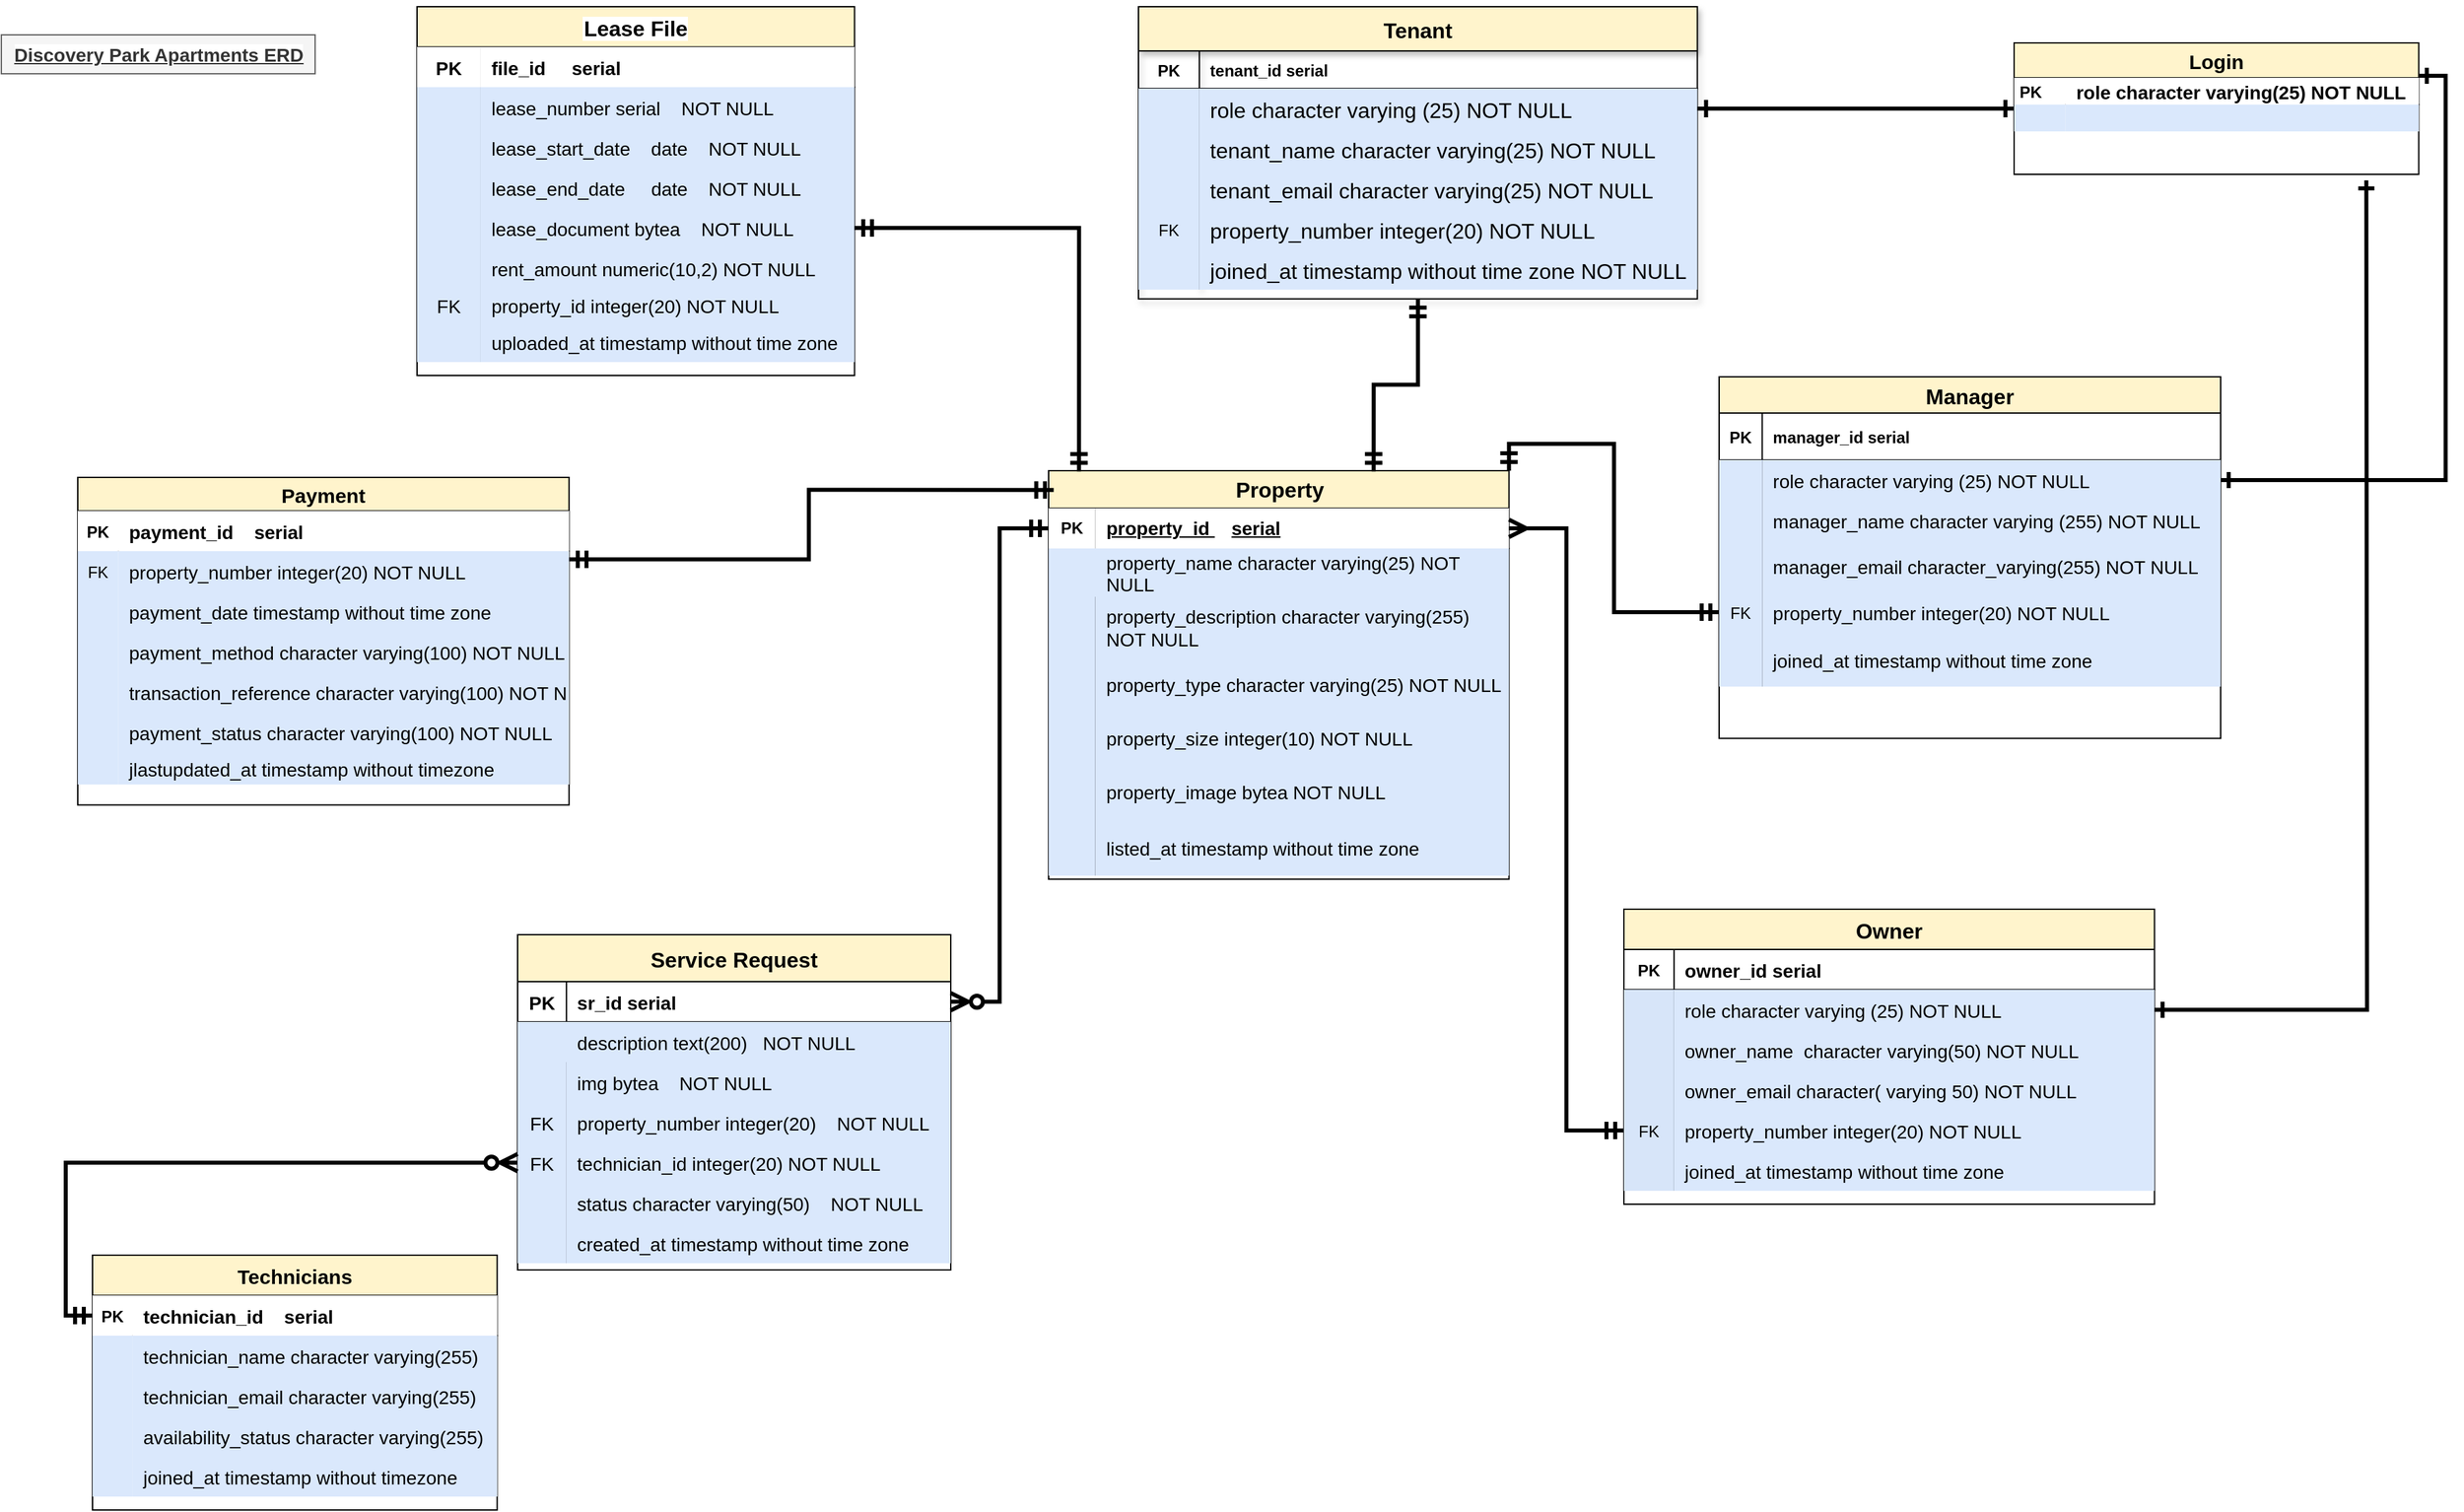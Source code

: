 <mxfile version="26.2.14">
  <diagram name="Page-1" id="cwxhGfBFroa541XxMkX4">
    <mxGraphModel dx="983" dy="521" grid="0" gridSize="10" guides="1" tooltips="1" connect="1" arrows="1" fold="1" page="1" pageScale="1" pageWidth="1920" pageHeight="1200" math="0" shadow="0">
      <root>
        <mxCell id="0" />
        <mxCell id="1" parent="0" />
        <mxCell id="cRXDesgfxKI7EuMV64Of-180" style="edgeStyle=orthogonalEdgeStyle;rounded=0;orthogonalLoop=1;jettySize=auto;html=1;exitX=1;exitY=0;exitDx=0;exitDy=0;entryX=0;entryY=0.5;entryDx=0;entryDy=0;startArrow=ERmandOne;startFill=0;endArrow=ERmandOne;endFill=0;endSize=9;startSize=9;strokeWidth=3;" parent="1" source="cRXDesgfxKI7EuMV64Of-1" target="cRXDesgfxKI7EuMV64Of-162" edge="1">
          <mxGeometry relative="1" as="geometry" />
        </mxCell>
        <mxCell id="cRXDesgfxKI7EuMV64Of-1" value="&lt;font style=&quot;font-size: 16px;&quot;&gt;Property&lt;/font&gt;" style="shape=table;startSize=28;container=1;collapsible=1;childLayout=tableLayout;fixedRows=1;rowLines=0;fontStyle=1;align=center;resizeLast=1;html=1;fillColor=light-dark(#fff4cc, #ededed);" parent="1" vertex="1">
          <mxGeometry x="808" y="382" width="343.303" height="304.647" as="geometry" />
        </mxCell>
        <mxCell id="cRXDesgfxKI7EuMV64Of-2" value="" style="shape=tableRow;horizontal=0;startSize=0;swimlaneHead=0;swimlaneBody=0;fillColor=none;collapsible=0;dropTarget=0;points=[[0,0.5],[1,0.5]];portConstraint=eastwest;top=0;left=0;right=0;bottom=1;" parent="cRXDesgfxKI7EuMV64Of-1" vertex="1">
          <mxGeometry y="28" width="343.303" height="30" as="geometry" />
        </mxCell>
        <mxCell id="cRXDesgfxKI7EuMV64Of-3" value="PK" style="shape=partialRectangle;connectable=0;fillColor=light-dark(#ffffff, #ededed);top=0;left=0;bottom=0;right=0;fontStyle=1;overflow=hidden;whiteSpace=wrap;html=1;" parent="cRXDesgfxKI7EuMV64Of-2" vertex="1">
          <mxGeometry width="34.806" height="30" as="geometry">
            <mxRectangle width="34.806" height="30" as="alternateBounds" />
          </mxGeometry>
        </mxCell>
        <mxCell id="cRXDesgfxKI7EuMV64Of-4" value="&lt;span style=&quot;text-wrap-mode: nowrap;&quot;&gt;&lt;font style=&quot;font-size: 14px;&quot;&gt;&lt;b&gt;property_id &lt;span style=&quot;white-space: pre;&quot;&gt;&#x9;&lt;/span&gt;serial&lt;/b&gt;&lt;/font&gt;&lt;/span&gt;" style="shape=partialRectangle;connectable=0;fillColor=light-dark(#ffffff, #EDEDED);top=0;left=0;bottom=0;right=0;align=left;spacingLeft=6;fontStyle=4;overflow=hidden;whiteSpace=wrap;html=1;" parent="cRXDesgfxKI7EuMV64Of-2" vertex="1">
          <mxGeometry x="34.806" width="308.497" height="30" as="geometry">
            <mxRectangle width="308.497" height="30" as="alternateBounds" />
          </mxGeometry>
        </mxCell>
        <mxCell id="cRXDesgfxKI7EuMV64Of-5" value="" style="shape=tableRow;horizontal=0;startSize=0;swimlaneHead=0;swimlaneBody=0;fillColor=light-dark(#dae8fc, #ededed);collapsible=0;dropTarget=0;points=[[0,0.5],[1,0.5]];portConstraint=eastwest;top=0;left=0;right=0;bottom=0;" parent="cRXDesgfxKI7EuMV64Of-1" vertex="1">
          <mxGeometry y="58" width="343.303" height="36" as="geometry" />
        </mxCell>
        <mxCell id="cRXDesgfxKI7EuMV64Of-6" value="" style="shape=partialRectangle;connectable=0;fillColor=none;top=0;left=0;bottom=0;right=0;editable=1;overflow=hidden;whiteSpace=wrap;html=1;" parent="cRXDesgfxKI7EuMV64Of-5" vertex="1">
          <mxGeometry width="34.806" height="36" as="geometry">
            <mxRectangle width="34.806" height="36" as="alternateBounds" />
          </mxGeometry>
        </mxCell>
        <mxCell id="cRXDesgfxKI7EuMV64Of-7" value="&lt;font style=&quot;font-size: 14px;&quot;&gt;property_name character varying(25) NOT NULL&lt;/font&gt;" style="shape=partialRectangle;connectable=0;fillColor=none;top=0;left=0;bottom=0;right=0;align=left;spacingLeft=6;overflow=hidden;whiteSpace=wrap;html=1;" parent="cRXDesgfxKI7EuMV64Of-5" vertex="1">
          <mxGeometry x="34.806" width="308.497" height="36" as="geometry">
            <mxRectangle width="308.497" height="36" as="alternateBounds" />
          </mxGeometry>
        </mxCell>
        <mxCell id="cRXDesgfxKI7EuMV64Of-8" value="" style="shape=tableRow;horizontal=0;startSize=0;swimlaneHead=0;swimlaneBody=0;fillColor=none;collapsible=0;dropTarget=0;points=[[0,0.5],[1,0.5]];portConstraint=eastwest;top=0;left=0;right=0;bottom=0;" parent="cRXDesgfxKI7EuMV64Of-1" vertex="1">
          <mxGeometry y="94" width="343.303" height="45" as="geometry" />
        </mxCell>
        <mxCell id="cRXDesgfxKI7EuMV64Of-9" value="" style="shape=partialRectangle;connectable=0;fillColor=light-dark(#dae8fc, #ededed);top=0;left=0;bottom=0;right=0;editable=1;overflow=hidden;whiteSpace=wrap;html=1;" parent="cRXDesgfxKI7EuMV64Of-8" vertex="1">
          <mxGeometry width="34.806" height="45" as="geometry">
            <mxRectangle width="34.806" height="45" as="alternateBounds" />
          </mxGeometry>
        </mxCell>
        <mxCell id="cRXDesgfxKI7EuMV64Of-10" value="&lt;font style=&quot;font-size: 14px;&quot;&gt;property_description character varying(255) NOT NULL&lt;/font&gt;" style="shape=partialRectangle;connectable=0;fillColor=light-dark(#dae8fc, #ededed);top=0;left=0;bottom=0;right=0;align=left;spacingLeft=6;overflow=hidden;whiteSpace=wrap;html=1;" parent="cRXDesgfxKI7EuMV64Of-8" vertex="1">
          <mxGeometry x="34.806" width="308.497" height="45" as="geometry">
            <mxRectangle width="308.497" height="45" as="alternateBounds" />
          </mxGeometry>
        </mxCell>
        <mxCell id="cRXDesgfxKI7EuMV64Of-11" value="" style="shape=tableRow;horizontal=0;startSize=0;swimlaneHead=0;swimlaneBody=0;fillColor=none;collapsible=0;dropTarget=0;points=[[0,0.5],[1,0.5]];portConstraint=eastwest;top=0;left=0;right=0;bottom=0;" parent="cRXDesgfxKI7EuMV64Of-1" vertex="1">
          <mxGeometry y="139" width="343.303" height="42" as="geometry" />
        </mxCell>
        <mxCell id="cRXDesgfxKI7EuMV64Of-12" value="" style="shape=partialRectangle;connectable=0;fillColor=light-dark(#dae8fc, #ededed);top=0;left=0;bottom=0;right=0;editable=1;overflow=hidden;whiteSpace=wrap;html=1;" parent="cRXDesgfxKI7EuMV64Of-11" vertex="1">
          <mxGeometry width="34.806" height="42" as="geometry">
            <mxRectangle width="34.806" height="42" as="alternateBounds" />
          </mxGeometry>
        </mxCell>
        <mxCell id="cRXDesgfxKI7EuMV64Of-13" value="&lt;font style=&quot;font-size: 14px;&quot;&gt;property_type character varying(25) NOT NULL&lt;/font&gt;" style="shape=partialRectangle;connectable=0;fillColor=light-dark(#dae8fc, #ededed);top=0;left=0;bottom=0;right=0;align=left;spacingLeft=6;overflow=hidden;whiteSpace=wrap;html=1;" parent="cRXDesgfxKI7EuMV64Of-11" vertex="1">
          <mxGeometry x="34.806" width="308.497" height="42" as="geometry">
            <mxRectangle width="308.497" height="42" as="alternateBounds" />
          </mxGeometry>
        </mxCell>
        <mxCell id="cRXDesgfxKI7EuMV64Of-14" value="" style="shape=tableRow;horizontal=0;startSize=0;swimlaneHead=0;swimlaneBody=0;fillColor=none;collapsible=0;dropTarget=0;points=[[0,0.5],[1,0.5]];portConstraint=eastwest;top=0;left=0;right=0;bottom=0;" parent="cRXDesgfxKI7EuMV64Of-1" vertex="1">
          <mxGeometry y="181" width="343.303" height="38" as="geometry" />
        </mxCell>
        <mxCell id="cRXDesgfxKI7EuMV64Of-15" value="" style="shape=partialRectangle;connectable=0;fillColor=light-dark(#dae8fc, #ededed);top=0;left=0;bottom=0;right=0;editable=1;overflow=hidden;whiteSpace=wrap;html=1;" parent="cRXDesgfxKI7EuMV64Of-14" vertex="1">
          <mxGeometry width="34.806" height="38" as="geometry">
            <mxRectangle width="34.806" height="38" as="alternateBounds" />
          </mxGeometry>
        </mxCell>
        <mxCell id="cRXDesgfxKI7EuMV64Of-16" value="&lt;font style=&quot;font-size: 14px;&quot;&gt;property_size integer(10) NOT NULL&lt;/font&gt;" style="shape=partialRectangle;connectable=0;fillColor=light-dark(#dae8fc, #ededed);top=0;left=0;bottom=0;right=0;align=left;spacingLeft=6;overflow=hidden;whiteSpace=wrap;html=1;" parent="cRXDesgfxKI7EuMV64Of-14" vertex="1">
          <mxGeometry x="34.806" width="308.497" height="38" as="geometry">
            <mxRectangle width="308.497" height="38" as="alternateBounds" />
          </mxGeometry>
        </mxCell>
        <mxCell id="cRXDesgfxKI7EuMV64Of-20" value="" style="shape=tableRow;horizontal=0;startSize=0;swimlaneHead=0;swimlaneBody=0;fillColor=none;collapsible=0;dropTarget=0;points=[[0,0.5],[1,0.5]];portConstraint=eastwest;top=0;left=0;right=0;bottom=0;" parent="cRXDesgfxKI7EuMV64Of-1" vertex="1">
          <mxGeometry y="219" width="343.303" height="42" as="geometry" />
        </mxCell>
        <mxCell id="cRXDesgfxKI7EuMV64Of-21" value="" style="shape=partialRectangle;connectable=0;fillColor=light-dark(#dae8fc, #ededed);top=0;left=0;bottom=0;right=0;editable=1;overflow=hidden;whiteSpace=wrap;html=1;" parent="cRXDesgfxKI7EuMV64Of-20" vertex="1">
          <mxGeometry width="34.806" height="42" as="geometry">
            <mxRectangle width="34.806" height="42" as="alternateBounds" />
          </mxGeometry>
        </mxCell>
        <mxCell id="cRXDesgfxKI7EuMV64Of-22" value="&lt;font style=&quot;font-size: 14px;&quot;&gt;property_image bytea NOT NULL&lt;/font&gt;" style="shape=partialRectangle;connectable=0;fillColor=light-dark(#dae8fc, #ededed);top=0;left=0;bottom=0;right=0;align=left;spacingLeft=6;overflow=hidden;whiteSpace=wrap;html=1;" parent="cRXDesgfxKI7EuMV64Of-20" vertex="1">
          <mxGeometry x="34.806" width="308.497" height="42" as="geometry">
            <mxRectangle width="308.497" height="42" as="alternateBounds" />
          </mxGeometry>
        </mxCell>
        <mxCell id="cRXDesgfxKI7EuMV64Of-17" value="" style="shape=tableRow;horizontal=0;startSize=0;swimlaneHead=0;swimlaneBody=0;fillColor=none;collapsible=0;dropTarget=0;points=[[0,0.5],[1,0.5]];portConstraint=eastwest;top=0;left=0;right=0;bottom=0;" parent="cRXDesgfxKI7EuMV64Of-1" vertex="1">
          <mxGeometry y="261" width="343.303" height="41" as="geometry" />
        </mxCell>
        <mxCell id="cRXDesgfxKI7EuMV64Of-18" value="" style="shape=partialRectangle;connectable=0;fillColor=light-dark(#dae8fc, #ededed);top=0;left=0;bottom=0;right=0;editable=1;overflow=hidden;whiteSpace=wrap;html=1;" parent="cRXDesgfxKI7EuMV64Of-17" vertex="1">
          <mxGeometry width="34.806" height="41" as="geometry">
            <mxRectangle width="34.806" height="41" as="alternateBounds" />
          </mxGeometry>
        </mxCell>
        <mxCell id="cRXDesgfxKI7EuMV64Of-19" value="&lt;font style=&quot;font-size: 14px;&quot;&gt;listed_at timestamp without time zone&lt;/font&gt;" style="shape=partialRectangle;connectable=0;fillColor=light-dark(#dae8fc, #ededed);top=0;left=0;bottom=0;right=0;align=left;spacingLeft=6;overflow=hidden;whiteSpace=wrap;html=1;" parent="cRXDesgfxKI7EuMV64Of-17" vertex="1">
          <mxGeometry x="34.806" width="308.497" height="41" as="geometry">
            <mxRectangle width="308.497" height="41" as="alternateBounds" />
          </mxGeometry>
        </mxCell>
        <mxCell id="cRXDesgfxKI7EuMV64Of-23" value="Lease File" style="shape=table;startSize=30;container=1;collapsible=1;childLayout=tableLayout;fixedRows=1;rowLines=0;fontStyle=1;align=center;resizeLast=1;fontSize=16;labelBackgroundColor=default;fillStyle=auto;fillColor=light-dark(#fff4cc, #ededed);gradientColor=none;" parent="1" vertex="1">
          <mxGeometry x="337" y="36" width="326.273" height="275.056" as="geometry" />
        </mxCell>
        <mxCell id="cRXDesgfxKI7EuMV64Of-24" value="" style="shape=partialRectangle;collapsible=0;dropTarget=0;pointerEvents=0;fillColor=none;points=[[0,0.5],[1,0.5]];portConstraint=eastwest;top=0;left=0;right=0;bottom=1;fontSize=14;" parent="cRXDesgfxKI7EuMV64Of-23" vertex="1">
          <mxGeometry y="30" width="326.273" height="30" as="geometry" />
        </mxCell>
        <mxCell id="cRXDesgfxKI7EuMV64Of-25" value="PK" style="shape=partialRectangle;overflow=hidden;connectable=0;fillColor=light-dark(#FFFFFF,#EDEDED);top=0;left=0;bottom=0;right=0;fontStyle=1;fontSize=14;" parent="cRXDesgfxKI7EuMV64Of-24" vertex="1">
          <mxGeometry width="47.472" height="30" as="geometry">
            <mxRectangle width="47.472" height="30" as="alternateBounds" />
          </mxGeometry>
        </mxCell>
        <mxCell id="cRXDesgfxKI7EuMV64Of-26" value="file_id     serial" style="shape=partialRectangle;overflow=hidden;connectable=0;fillColor=light-dark(#ffffff, #ededed);top=0;left=0;bottom=0;right=0;align=left;spacingLeft=6;fontStyle=1;fontSize=14;" parent="cRXDesgfxKI7EuMV64Of-24" vertex="1">
          <mxGeometry x="47.472" width="278.801" height="30" as="geometry">
            <mxRectangle width="278.801" height="30" as="alternateBounds" />
          </mxGeometry>
        </mxCell>
        <mxCell id="cRXDesgfxKI7EuMV64Of-27" value="" style="shape=partialRectangle;collapsible=0;dropTarget=0;pointerEvents=0;fillColor=none;points=[[0,0.5],[1,0.5]];portConstraint=eastwest;top=0;left=0;right=0;bottom=0;fontSize=14;" parent="cRXDesgfxKI7EuMV64Of-23" vertex="1">
          <mxGeometry y="60" width="326.273" height="30" as="geometry" />
        </mxCell>
        <mxCell id="cRXDesgfxKI7EuMV64Of-28" value="" style="shape=partialRectangle;overflow=hidden;connectable=0;fillColor=light-dark(#dae8fc, #ededed);top=0;left=0;bottom=0;right=0;fontSize=14;" parent="cRXDesgfxKI7EuMV64Of-27" vertex="1">
          <mxGeometry width="47.472" height="30" as="geometry">
            <mxRectangle width="47.472" height="30" as="alternateBounds" />
          </mxGeometry>
        </mxCell>
        <mxCell id="cRXDesgfxKI7EuMV64Of-29" value="lease_number serial    NOT NULL" style="shape=partialRectangle;overflow=hidden;connectable=0;fillColor=#DAE8FC;top=0;left=0;bottom=0;right=0;align=left;spacingLeft=6;fontSize=14;strokeColor=light-dark(#DAE8FC,#EDEDED);" parent="cRXDesgfxKI7EuMV64Of-27" vertex="1">
          <mxGeometry x="47.472" width="278.801" height="30" as="geometry">
            <mxRectangle width="278.801" height="30" as="alternateBounds" />
          </mxGeometry>
        </mxCell>
        <mxCell id="cRXDesgfxKI7EuMV64Of-30" value="" style="shape=partialRectangle;collapsible=0;dropTarget=0;pointerEvents=0;fillColor=none;points=[[0,0.5],[1,0.5]];portConstraint=eastwest;top=0;left=0;right=0;bottom=0;fontSize=14;" parent="cRXDesgfxKI7EuMV64Of-23" vertex="1">
          <mxGeometry y="90" width="326.273" height="30" as="geometry" />
        </mxCell>
        <mxCell id="cRXDesgfxKI7EuMV64Of-31" value="" style="shape=partialRectangle;overflow=hidden;connectable=0;fillColor=light-dark(#dae8fc, #ededed);top=0;left=0;bottom=0;right=0;fontSize=14;" parent="cRXDesgfxKI7EuMV64Of-30" vertex="1">
          <mxGeometry width="47.472" height="30" as="geometry">
            <mxRectangle width="47.472" height="30" as="alternateBounds" />
          </mxGeometry>
        </mxCell>
        <mxCell id="cRXDesgfxKI7EuMV64Of-32" value="lease_start_date    date    NOT NULL" style="shape=partialRectangle;overflow=hidden;connectable=0;fillColor=#DAE8FC;top=0;left=0;bottom=0;right=0;align=left;spacingLeft=6;fontSize=14;strokeColor=light-dark(#DAE8FC,#EDEDED);" parent="cRXDesgfxKI7EuMV64Of-30" vertex="1">
          <mxGeometry x="47.472" width="278.801" height="30" as="geometry">
            <mxRectangle width="278.801" height="30" as="alternateBounds" />
          </mxGeometry>
        </mxCell>
        <mxCell id="cRXDesgfxKI7EuMV64Of-36" value="" style="shape=partialRectangle;collapsible=0;dropTarget=0;pointerEvents=0;fillColor=none;points=[[0,0.5],[1,0.5]];portConstraint=eastwest;top=0;left=0;right=0;bottom=0;fontSize=14;" parent="cRXDesgfxKI7EuMV64Of-23" vertex="1">
          <mxGeometry y="120" width="326.273" height="30" as="geometry" />
        </mxCell>
        <mxCell id="cRXDesgfxKI7EuMV64Of-37" value="" style="shape=partialRectangle;overflow=hidden;connectable=0;fillColor=light-dark(#dae8fc, #ededed);top=0;left=0;bottom=0;right=0;fontSize=14;" parent="cRXDesgfxKI7EuMV64Of-36" vertex="1">
          <mxGeometry width="47.472" height="30" as="geometry">
            <mxRectangle width="47.472" height="30" as="alternateBounds" />
          </mxGeometry>
        </mxCell>
        <mxCell id="cRXDesgfxKI7EuMV64Of-38" value="lease_end_date     date    NOT NULL" style="shape=partialRectangle;overflow=hidden;connectable=0;fillColor=#DAE8FC;top=0;left=0;bottom=0;right=0;align=left;spacingLeft=6;fontSize=14;strokeColor=light-dark(#DAE8FC,#EDEDED);" parent="cRXDesgfxKI7EuMV64Of-36" vertex="1">
          <mxGeometry x="47.472" width="278.801" height="30" as="geometry">
            <mxRectangle width="278.801" height="30" as="alternateBounds" />
          </mxGeometry>
        </mxCell>
        <mxCell id="cRXDesgfxKI7EuMV64Of-39" value="" style="shape=partialRectangle;collapsible=0;dropTarget=0;pointerEvents=0;fillColor=none;points=[[0,0.5],[1,0.5]];portConstraint=eastwest;top=0;left=0;right=0;bottom=0;fontSize=14;" parent="cRXDesgfxKI7EuMV64Of-23" vertex="1">
          <mxGeometry y="150" width="326.273" height="30" as="geometry" />
        </mxCell>
        <mxCell id="cRXDesgfxKI7EuMV64Of-40" value="" style="shape=partialRectangle;overflow=hidden;connectable=0;fillColor=light-dark(#dae8fc, #ededed);top=0;left=0;bottom=0;right=0;fontSize=14;" parent="cRXDesgfxKI7EuMV64Of-39" vertex="1">
          <mxGeometry width="47.472" height="30" as="geometry">
            <mxRectangle width="47.472" height="30" as="alternateBounds" />
          </mxGeometry>
        </mxCell>
        <mxCell id="cRXDesgfxKI7EuMV64Of-41" value="lease_document bytea    NOT NULL" style="shape=partialRectangle;overflow=hidden;connectable=0;fillColor=#DAE8FC;top=0;left=0;bottom=0;right=0;align=left;spacingLeft=6;fontSize=14;strokeColor=light-dark(#DAE8FC,#EDEDED);" parent="cRXDesgfxKI7EuMV64Of-39" vertex="1">
          <mxGeometry x="47.472" width="278.801" height="30" as="geometry">
            <mxRectangle width="278.801" height="30" as="alternateBounds" />
          </mxGeometry>
        </mxCell>
        <mxCell id="cRXDesgfxKI7EuMV64Of-42" value="" style="shape=partialRectangle;collapsible=0;dropTarget=0;pointerEvents=0;fillColor=none;points=[[0,0.5],[1,0.5]];portConstraint=eastwest;top=0;left=0;right=0;bottom=0;fontSize=14;" parent="cRXDesgfxKI7EuMV64Of-23" vertex="1">
          <mxGeometry y="180" width="326.273" height="30" as="geometry" />
        </mxCell>
        <mxCell id="cRXDesgfxKI7EuMV64Of-43" value="" style="shape=partialRectangle;overflow=hidden;connectable=0;fillColor=light-dark(#dae8fc, #ededed);top=0;left=0;bottom=0;right=0;fontSize=14;" parent="cRXDesgfxKI7EuMV64Of-42" vertex="1">
          <mxGeometry width="47.472" height="30" as="geometry">
            <mxRectangle width="47.472" height="30" as="alternateBounds" />
          </mxGeometry>
        </mxCell>
        <mxCell id="cRXDesgfxKI7EuMV64Of-44" value="rent_amount numeric(10,2) NOT NULL" style="shape=partialRectangle;overflow=hidden;connectable=0;fillColor=#DAE8FC;top=0;left=0;bottom=0;right=0;align=left;spacingLeft=6;fontSize=14;strokeColor=light-dark(#DAE8FC,#EDEDED);" parent="cRXDesgfxKI7EuMV64Of-42" vertex="1">
          <mxGeometry x="47.472" width="278.801" height="30" as="geometry">
            <mxRectangle width="278.801" height="30" as="alternateBounds" />
          </mxGeometry>
        </mxCell>
        <mxCell id="cRXDesgfxKI7EuMV64Of-45" value="" style="shape=partialRectangle;collapsible=0;dropTarget=0;pointerEvents=0;fillColor=none;points=[[0,0.5],[1,0.5]];portConstraint=eastwest;top=0;left=0;right=0;bottom=0;fontSize=14;" parent="cRXDesgfxKI7EuMV64Of-23" vertex="1">
          <mxGeometry y="210" width="326.273" height="25" as="geometry" />
        </mxCell>
        <mxCell id="cRXDesgfxKI7EuMV64Of-46" value="FK" style="shape=partialRectangle;overflow=hidden;connectable=0;fillColor=light-dark(#dae8fc, #ededed);top=0;left=0;bottom=0;right=0;fontSize=14;" parent="cRXDesgfxKI7EuMV64Of-45" vertex="1">
          <mxGeometry width="47.472" height="25" as="geometry">
            <mxRectangle width="47.472" height="25" as="alternateBounds" />
          </mxGeometry>
        </mxCell>
        <mxCell id="cRXDesgfxKI7EuMV64Of-47" value="property_id integer(20) NOT NULL" style="shape=partialRectangle;overflow=hidden;connectable=0;fillColor=#DAE8FC;top=0;left=0;bottom=0;right=0;align=left;spacingLeft=6;fontSize=14;strokeColor=light-dark(#DAE8FC,#EDEDED);" parent="cRXDesgfxKI7EuMV64Of-45" vertex="1">
          <mxGeometry x="47.472" width="278.801" height="25" as="geometry">
            <mxRectangle width="278.801" height="25" as="alternateBounds" />
          </mxGeometry>
        </mxCell>
        <mxCell id="cRXDesgfxKI7EuMV64Of-48" value="" style="shape=partialRectangle;collapsible=0;dropTarget=0;pointerEvents=0;fillColor=none;points=[[0,0.5],[1,0.5]];portConstraint=eastwest;top=0;left=0;right=0;bottom=0;fontSize=14;" parent="cRXDesgfxKI7EuMV64Of-23" vertex="1">
          <mxGeometry y="235" width="326.273" height="30" as="geometry" />
        </mxCell>
        <mxCell id="cRXDesgfxKI7EuMV64Of-49" value="" style="shape=partialRectangle;overflow=hidden;connectable=0;fillColor=light-dark(#dae8fc, #ededed);top=0;left=0;bottom=0;right=0;fontSize=14;" parent="cRXDesgfxKI7EuMV64Of-48" vertex="1">
          <mxGeometry width="47.472" height="30" as="geometry">
            <mxRectangle width="47.472" height="30" as="alternateBounds" />
          </mxGeometry>
        </mxCell>
        <mxCell id="cRXDesgfxKI7EuMV64Of-50" value="uploaded_at timestamp without time zone" style="shape=partialRectangle;overflow=hidden;connectable=0;fillColor=#DAE8FC;top=0;left=0;bottom=0;right=0;align=left;spacingLeft=6;fontSize=14;strokeColor=light-dark(#DAE8FC,#EDEDED);" parent="cRXDesgfxKI7EuMV64Of-48" vertex="1">
          <mxGeometry x="47.472" width="278.801" height="30" as="geometry">
            <mxRectangle width="278.801" height="30" as="alternateBounds" />
          </mxGeometry>
        </mxCell>
        <mxCell id="cRXDesgfxKI7EuMV64Of-51" value="Service Request" style="shape=table;startSize=35;container=1;collapsible=1;childLayout=tableLayout;fixedRows=1;rowLines=0;fontStyle=1;align=center;resizeLast=1;fontSize=16;fillColor=light-dark(#fff4cc, #ededed);" parent="1" vertex="1">
          <mxGeometry x="412" y="728" width="323.028" height="250" as="geometry" />
        </mxCell>
        <mxCell id="cRXDesgfxKI7EuMV64Of-52" value="" style="shape=partialRectangle;collapsible=0;dropTarget=0;pointerEvents=0;fillColor=none;points=[[0,0.5],[1,0.5]];portConstraint=eastwest;top=0;left=0;right=0;bottom=1;fontSize=14;" parent="cRXDesgfxKI7EuMV64Of-51" vertex="1">
          <mxGeometry y="35" width="323.028" height="30" as="geometry" />
        </mxCell>
        <mxCell id="cRXDesgfxKI7EuMV64Of-53" value="PK" style="shape=partialRectangle;overflow=hidden;connectable=0;fillColor=none;top=0;left=0;bottom=0;right=0;fontStyle=1;fontSize=14;" parent="cRXDesgfxKI7EuMV64Of-52" vertex="1">
          <mxGeometry width="36.417" height="30" as="geometry">
            <mxRectangle width="36.417" height="30" as="alternateBounds" />
          </mxGeometry>
        </mxCell>
        <mxCell id="cRXDesgfxKI7EuMV64Of-54" value="sr_id serial" style="shape=partialRectangle;overflow=hidden;connectable=0;fillColor=none;top=0;left=0;bottom=0;right=0;align=left;spacingLeft=6;fontStyle=1;fontSize=14;" parent="cRXDesgfxKI7EuMV64Of-52" vertex="1">
          <mxGeometry x="36.417" width="286.611" height="30" as="geometry">
            <mxRectangle width="286.611" height="30" as="alternateBounds" />
          </mxGeometry>
        </mxCell>
        <mxCell id="cRXDesgfxKI7EuMV64Of-55" value="" style="shape=partialRectangle;collapsible=0;dropTarget=0;pointerEvents=0;fillColor=light-dark(#dae8fc, #ededed);points=[[0,0.5],[1,0.5]];portConstraint=eastwest;top=0;left=0;right=0;bottom=0;fontSize=14;" parent="cRXDesgfxKI7EuMV64Of-51" vertex="1">
          <mxGeometry y="65" width="323.028" height="30" as="geometry" />
        </mxCell>
        <mxCell id="cRXDesgfxKI7EuMV64Of-56" value="" style="shape=partialRectangle;overflow=hidden;connectable=0;fillColor=none;top=0;left=0;bottom=0;right=0;fontSize=14;" parent="cRXDesgfxKI7EuMV64Of-55" vertex="1">
          <mxGeometry width="36.417" height="30" as="geometry">
            <mxRectangle width="36.417" height="30" as="alternateBounds" />
          </mxGeometry>
        </mxCell>
        <mxCell id="cRXDesgfxKI7EuMV64Of-57" value="description text(200)   NOT NULL" style="shape=partialRectangle;overflow=hidden;connectable=0;fillColor=none;top=0;left=0;bottom=0;right=0;align=left;spacingLeft=6;fontSize=14;" parent="cRXDesgfxKI7EuMV64Of-55" vertex="1">
          <mxGeometry x="36.417" width="286.611" height="30" as="geometry">
            <mxRectangle width="286.611" height="30" as="alternateBounds" />
          </mxGeometry>
        </mxCell>
        <mxCell id="cRXDesgfxKI7EuMV64Of-58" value="" style="shape=partialRectangle;collapsible=0;dropTarget=0;pointerEvents=0;fillColor=none;points=[[0,0.5],[1,0.5]];portConstraint=eastwest;top=0;left=0;right=0;bottom=0;fontSize=14;" parent="cRXDesgfxKI7EuMV64Of-51" vertex="1">
          <mxGeometry y="95" width="323.028" height="30" as="geometry" />
        </mxCell>
        <mxCell id="cRXDesgfxKI7EuMV64Of-59" value="" style="shape=partialRectangle;overflow=hidden;connectable=0;fillColor=light-dark(#dae8fc, #ededed);top=0;left=0;bottom=0;right=0;fontSize=14;" parent="cRXDesgfxKI7EuMV64Of-58" vertex="1">
          <mxGeometry width="36.417" height="30" as="geometry">
            <mxRectangle width="36.417" height="30" as="alternateBounds" />
          </mxGeometry>
        </mxCell>
        <mxCell id="cRXDesgfxKI7EuMV64Of-60" value="img bytea    NOT NULL" style="shape=partialRectangle;overflow=hidden;connectable=0;fillColor=light-dark(#dae8fc, #ededed);top=0;left=0;bottom=0;right=0;align=left;spacingLeft=6;fontSize=14;" parent="cRXDesgfxKI7EuMV64Of-58" vertex="1">
          <mxGeometry x="36.417" width="286.611" height="30" as="geometry">
            <mxRectangle width="286.611" height="30" as="alternateBounds" />
          </mxGeometry>
        </mxCell>
        <mxCell id="cRXDesgfxKI7EuMV64Of-61" value="" style="shape=partialRectangle;collapsible=0;dropTarget=0;pointerEvents=0;fillColor=none;points=[[0,0.5],[1,0.5]];portConstraint=eastwest;top=0;left=0;right=0;bottom=0;fontSize=14;" parent="cRXDesgfxKI7EuMV64Of-51" vertex="1">
          <mxGeometry y="125" width="323.028" height="30" as="geometry" />
        </mxCell>
        <mxCell id="cRXDesgfxKI7EuMV64Of-62" value="FK" style="shape=partialRectangle;overflow=hidden;connectable=0;fillColor=light-dark(#dae8fc, #ededed);top=0;left=0;bottom=0;right=0;fontSize=14;" parent="cRXDesgfxKI7EuMV64Of-61" vertex="1">
          <mxGeometry width="36.417" height="30" as="geometry">
            <mxRectangle width="36.417" height="30" as="alternateBounds" />
          </mxGeometry>
        </mxCell>
        <mxCell id="cRXDesgfxKI7EuMV64Of-63" value="property_number integer(20)    NOT NULL" style="shape=partialRectangle;overflow=hidden;connectable=0;fillColor=light-dark(#dae8fc, #ededed);top=0;left=0;bottom=0;right=0;align=left;spacingLeft=6;fontSize=14;" parent="cRXDesgfxKI7EuMV64Of-61" vertex="1">
          <mxGeometry x="36.417" width="286.611" height="30" as="geometry">
            <mxRectangle width="286.611" height="30" as="alternateBounds" />
          </mxGeometry>
        </mxCell>
        <mxCell id="cRXDesgfxKI7EuMV64Of-64" value="" style="shape=partialRectangle;collapsible=0;dropTarget=0;pointerEvents=0;fillColor=none;points=[[0,0.5],[1,0.5]];portConstraint=eastwest;top=0;left=0;right=0;bottom=0;fontSize=14;" parent="cRXDesgfxKI7EuMV64Of-51" vertex="1">
          <mxGeometry y="155" width="323.028" height="30" as="geometry" />
        </mxCell>
        <mxCell id="cRXDesgfxKI7EuMV64Of-65" value="FK" style="shape=partialRectangle;overflow=hidden;connectable=0;fillColor=light-dark(#dae8fc, #ededed);top=0;left=0;bottom=0;right=0;fontSize=14;" parent="cRXDesgfxKI7EuMV64Of-64" vertex="1">
          <mxGeometry width="36.417" height="30" as="geometry">
            <mxRectangle width="36.417" height="30" as="alternateBounds" />
          </mxGeometry>
        </mxCell>
        <mxCell id="cRXDesgfxKI7EuMV64Of-66" value="technician_id integer(20) NOT NULL" style="shape=partialRectangle;overflow=hidden;connectable=0;fillColor=light-dark(#dae8fc, #ededed);top=0;left=0;bottom=0;right=0;align=left;spacingLeft=6;fontStyle=0;fontSize=14;" parent="cRXDesgfxKI7EuMV64Of-64" vertex="1">
          <mxGeometry x="36.417" width="286.611" height="30" as="geometry">
            <mxRectangle width="286.611" height="30" as="alternateBounds" />
          </mxGeometry>
        </mxCell>
        <mxCell id="cRXDesgfxKI7EuMV64Of-67" value="" style="shape=partialRectangle;collapsible=0;dropTarget=0;pointerEvents=0;fillColor=none;points=[[0,0.5],[1,0.5]];portConstraint=eastwest;top=0;left=0;right=0;bottom=0;fontSize=14;" parent="cRXDesgfxKI7EuMV64Of-51" vertex="1">
          <mxGeometry y="185" width="323.028" height="30" as="geometry" />
        </mxCell>
        <mxCell id="cRXDesgfxKI7EuMV64Of-68" value="" style="shape=partialRectangle;overflow=hidden;connectable=0;fillColor=light-dark(#dae8fc, #ededed);top=0;left=0;bottom=0;right=0;fontSize=14;" parent="cRXDesgfxKI7EuMV64Of-67" vertex="1">
          <mxGeometry width="36.417" height="30" as="geometry">
            <mxRectangle width="36.417" height="30" as="alternateBounds" />
          </mxGeometry>
        </mxCell>
        <mxCell id="cRXDesgfxKI7EuMV64Of-69" value="status character varying(50)    NOT NULL" style="shape=partialRectangle;overflow=hidden;connectable=0;fillColor=light-dark(#dae8fc, #ededed);top=0;left=0;bottom=0;right=0;align=left;spacingLeft=6;fontStyle=0;fontSize=14;" parent="cRXDesgfxKI7EuMV64Of-67" vertex="1">
          <mxGeometry x="36.417" width="286.611" height="30" as="geometry">
            <mxRectangle width="286.611" height="30" as="alternateBounds" />
          </mxGeometry>
        </mxCell>
        <mxCell id="cRXDesgfxKI7EuMV64Of-70" value="" style="shape=partialRectangle;collapsible=0;dropTarget=0;pointerEvents=0;fillColor=none;points=[[0,0.5],[1,0.5]];portConstraint=eastwest;top=0;left=0;right=0;bottom=0;fontSize=14;" parent="cRXDesgfxKI7EuMV64Of-51" vertex="1">
          <mxGeometry y="215" width="323.028" height="30" as="geometry" />
        </mxCell>
        <mxCell id="cRXDesgfxKI7EuMV64Of-71" value="" style="shape=partialRectangle;overflow=hidden;connectable=0;fillColor=light-dark(#dae8fc, #ededed);top=0;left=0;bottom=0;right=0;fontSize=14;" parent="cRXDesgfxKI7EuMV64Of-70" vertex="1">
          <mxGeometry width="36.417" height="30" as="geometry">
            <mxRectangle width="36.417" height="30" as="alternateBounds" />
          </mxGeometry>
        </mxCell>
        <mxCell id="cRXDesgfxKI7EuMV64Of-72" value="created_at timestamp without time zone" style="shape=partialRectangle;overflow=hidden;connectable=0;fillColor=light-dark(#dae8fc, #ededed);top=0;left=0;bottom=0;right=0;align=left;spacingLeft=6;fontStyle=0;fontSize=14;" parent="cRXDesgfxKI7EuMV64Of-70" vertex="1">
          <mxGeometry x="36.417" width="286.611" height="30" as="geometry">
            <mxRectangle width="286.611" height="30" as="alternateBounds" />
          </mxGeometry>
        </mxCell>
        <mxCell id="cRXDesgfxKI7EuMV64Of-76" value="Technicians" style="shape=table;startSize=30;container=1;collapsible=1;childLayout=tableLayout;fixedRows=1;rowLines=0;fontStyle=1;align=center;resizeLast=1;fontSize=15;fillColor=light-dark(#fff4cc, #ededed);" parent="1" vertex="1">
          <mxGeometry x="95" y="967" width="301.762" height="190" as="geometry" />
        </mxCell>
        <mxCell id="cRXDesgfxKI7EuMV64Of-77" value="" style="shape=partialRectangle;collapsible=0;dropTarget=0;pointerEvents=0;fillColor=default;points=[[0,0.5],[1,0.5]];portConstraint=eastwest;top=0;left=0;right=0;bottom=1;" parent="cRXDesgfxKI7EuMV64Of-76" vertex="1">
          <mxGeometry y="30" width="301.762" height="30" as="geometry" />
        </mxCell>
        <mxCell id="cRXDesgfxKI7EuMV64Of-78" value="PK" style="shape=partialRectangle;overflow=hidden;connectable=0;fillColor=default;top=0;left=0;bottom=0;right=0;fontStyle=1;" parent="cRXDesgfxKI7EuMV64Of-77" vertex="1">
          <mxGeometry width="29.907" height="30" as="geometry">
            <mxRectangle width="29.907" height="30" as="alternateBounds" />
          </mxGeometry>
        </mxCell>
        <mxCell id="cRXDesgfxKI7EuMV64Of-79" value="technician_id    serial" style="shape=partialRectangle;overflow=hidden;connectable=0;fillColor=default;top=0;left=0;bottom=0;right=0;align=left;spacingLeft=6;fontStyle=1;fontSize=14;" parent="cRXDesgfxKI7EuMV64Of-77" vertex="1">
          <mxGeometry x="29.907" width="271.855" height="30" as="geometry">
            <mxRectangle width="271.855" height="30" as="alternateBounds" />
          </mxGeometry>
        </mxCell>
        <mxCell id="cRXDesgfxKI7EuMV64Of-80" value="" style="shape=partialRectangle;collapsible=0;dropTarget=0;pointerEvents=0;fillColor=default;points=[[0,0.5],[1,0.5]];portConstraint=eastwest;top=0;left=0;right=0;bottom=0;" parent="cRXDesgfxKI7EuMV64Of-76" vertex="1">
          <mxGeometry y="60" width="301.762" height="30" as="geometry" />
        </mxCell>
        <mxCell id="cRXDesgfxKI7EuMV64Of-81" value="" style="shape=partialRectangle;overflow=hidden;connectable=0;fillColor=light-dark(#dae8fc, #ededed);top=0;left=0;bottom=0;right=0;" parent="cRXDesgfxKI7EuMV64Of-80" vertex="1">
          <mxGeometry width="29.907" height="30" as="geometry">
            <mxRectangle width="29.907" height="30" as="alternateBounds" />
          </mxGeometry>
        </mxCell>
        <mxCell id="cRXDesgfxKI7EuMV64Of-82" value="technician_name character varying(255)" style="shape=partialRectangle;overflow=hidden;connectable=0;fillColor=light-dark(#dae8fc, #ededed);top=0;left=0;bottom=0;right=0;align=left;spacingLeft=6;fontSize=14;" parent="cRXDesgfxKI7EuMV64Of-80" vertex="1">
          <mxGeometry x="29.907" width="271.855" height="30" as="geometry">
            <mxRectangle width="271.855" height="30" as="alternateBounds" />
          </mxGeometry>
        </mxCell>
        <mxCell id="cRXDesgfxKI7EuMV64Of-83" value="" style="shape=partialRectangle;collapsible=0;dropTarget=0;pointerEvents=0;fillColor=default;points=[[0,0.5],[1,0.5]];portConstraint=eastwest;top=0;left=0;right=0;bottom=0;" parent="cRXDesgfxKI7EuMV64Of-76" vertex="1">
          <mxGeometry y="90" width="301.762" height="30" as="geometry" />
        </mxCell>
        <mxCell id="cRXDesgfxKI7EuMV64Of-84" value="" style="shape=partialRectangle;overflow=hidden;connectable=0;fillColor=light-dark(#dae8fc, #ededed);top=0;left=0;bottom=0;right=0;" parent="cRXDesgfxKI7EuMV64Of-83" vertex="1">
          <mxGeometry width="29.907" height="30" as="geometry">
            <mxRectangle width="29.907" height="30" as="alternateBounds" />
          </mxGeometry>
        </mxCell>
        <mxCell id="cRXDesgfxKI7EuMV64Of-85" value="technician_email character varying(255)" style="shape=partialRectangle;overflow=hidden;connectable=0;fillColor=light-dark(#dae8fc, #ededed);top=0;left=0;bottom=0;right=0;align=left;spacingLeft=6;fontSize=14;" parent="cRXDesgfxKI7EuMV64Of-83" vertex="1">
          <mxGeometry x="29.907" width="271.855" height="30" as="geometry">
            <mxRectangle width="271.855" height="30" as="alternateBounds" />
          </mxGeometry>
        </mxCell>
        <mxCell id="cRXDesgfxKI7EuMV64Of-86" value="" style="shape=partialRectangle;collapsible=0;dropTarget=0;pointerEvents=0;fillColor=default;points=[[0,0.5],[1,0.5]];portConstraint=eastwest;top=0;left=0;right=0;bottom=0;" parent="cRXDesgfxKI7EuMV64Of-76" vertex="1">
          <mxGeometry y="120" width="301.762" height="30" as="geometry" />
        </mxCell>
        <mxCell id="cRXDesgfxKI7EuMV64Of-87" value="" style="shape=partialRectangle;overflow=hidden;connectable=0;fillColor=light-dark(#dae8fc, #ededed);top=0;left=0;bottom=0;right=0;" parent="cRXDesgfxKI7EuMV64Of-86" vertex="1">
          <mxGeometry width="29.907" height="30" as="geometry">
            <mxRectangle width="29.907" height="30" as="alternateBounds" />
          </mxGeometry>
        </mxCell>
        <mxCell id="cRXDesgfxKI7EuMV64Of-88" value="availability_status character varying(255)" style="shape=partialRectangle;overflow=hidden;connectable=0;fillColor=light-dark(#dae8fc, #ededed);top=0;left=0;bottom=0;right=0;align=left;spacingLeft=6;fontSize=14;" parent="cRXDesgfxKI7EuMV64Of-86" vertex="1">
          <mxGeometry x="29.907" width="271.855" height="30" as="geometry">
            <mxRectangle width="271.855" height="30" as="alternateBounds" />
          </mxGeometry>
        </mxCell>
        <mxCell id="cRXDesgfxKI7EuMV64Of-89" value="" style="shape=partialRectangle;collapsible=0;dropTarget=0;pointerEvents=0;fillColor=default;points=[[0,0.5],[1,0.5]];portConstraint=eastwest;top=0;left=0;right=0;bottom=0;" parent="cRXDesgfxKI7EuMV64Of-76" vertex="1">
          <mxGeometry y="150" width="301.762" height="30" as="geometry" />
        </mxCell>
        <mxCell id="cRXDesgfxKI7EuMV64Of-90" value="" style="shape=partialRectangle;overflow=hidden;connectable=0;fillColor=light-dark(#dae8fc, #ededed);top=0;left=0;bottom=0;right=0;" parent="cRXDesgfxKI7EuMV64Of-89" vertex="1">
          <mxGeometry width="29.907" height="30" as="geometry">
            <mxRectangle width="29.907" height="30" as="alternateBounds" />
          </mxGeometry>
        </mxCell>
        <mxCell id="cRXDesgfxKI7EuMV64Of-91" value="joined_at timestamp without timezone" style="shape=partialRectangle;overflow=hidden;connectable=0;fillColor=light-dark(#dae8fc, #ededed);top=0;left=0;bottom=0;right=0;align=left;spacingLeft=6;fontSize=14;" parent="cRXDesgfxKI7EuMV64Of-89" vertex="1">
          <mxGeometry x="29.907" width="271.855" height="30" as="geometry">
            <mxRectangle width="271.855" height="30" as="alternateBounds" />
          </mxGeometry>
        </mxCell>
        <mxCell id="cRXDesgfxKI7EuMV64Of-95" value="Tenant" style="shape=table;startSize=33;container=1;collapsible=1;childLayout=tableLayout;fixedRows=1;rowLines=0;fontStyle=1;align=center;resizeLast=1;rounded=0;shadow=1;fontSize=16;fillColor=light-dark(#fff4cc, #ededed);" parent="1" vertex="1">
          <mxGeometry x="875" y="36" width="416.778" height="217.83" as="geometry" />
        </mxCell>
        <mxCell id="cRXDesgfxKI7EuMV64Of-96" value="" style="shape=partialRectangle;collapsible=0;dropTarget=0;pointerEvents=0;fillColor=none;points=[[0,0.5],[1,0.5]];portConstraint=eastwest;top=0;left=0;right=0;bottom=1;" parent="cRXDesgfxKI7EuMV64Of-95" vertex="1">
          <mxGeometry y="33" width="416.778" height="28" as="geometry" />
        </mxCell>
        <mxCell id="cRXDesgfxKI7EuMV64Of-97" value="PK" style="shape=partialRectangle;overflow=hidden;connectable=0;fillColor=none;top=0;left=0;bottom=0;right=0;fontStyle=1;" parent="cRXDesgfxKI7EuMV64Of-96" vertex="1">
          <mxGeometry width="45.405" height="28" as="geometry">
            <mxRectangle width="45.405" height="28" as="alternateBounds" />
          </mxGeometry>
        </mxCell>
        <mxCell id="cRXDesgfxKI7EuMV64Of-98" value="tenant_id serial" style="shape=partialRectangle;overflow=hidden;connectable=0;fillColor=none;top=0;left=0;bottom=0;right=0;align=left;spacingLeft=6;fontStyle=1;" parent="cRXDesgfxKI7EuMV64Of-96" vertex="1">
          <mxGeometry x="45.405" width="371.373" height="28" as="geometry">
            <mxRectangle width="371.373" height="28" as="alternateBounds" />
          </mxGeometry>
        </mxCell>
        <mxCell id="cRXDesgfxKI7EuMV64Of-99" value="" style="shape=partialRectangle;collapsible=0;dropTarget=0;pointerEvents=0;fillColor=none;points=[[0,0.5],[1,0.5]];portConstraint=eastwest;top=0;left=0;right=0;bottom=0;" parent="cRXDesgfxKI7EuMV64Of-95" vertex="1">
          <mxGeometry y="61" width="416.778" height="30" as="geometry" />
        </mxCell>
        <mxCell id="cRXDesgfxKI7EuMV64Of-100" value="" style="shape=partialRectangle;overflow=hidden;connectable=0;fillColor=light-dark(#dae8fc, #ededed);top=0;left=0;bottom=0;right=0;" parent="cRXDesgfxKI7EuMV64Of-99" vertex="1">
          <mxGeometry width="45.405" height="30" as="geometry">
            <mxRectangle width="45.405" height="30" as="alternateBounds" />
          </mxGeometry>
        </mxCell>
        <object label="role character varying (25) NOT NULL" tenant_contact="" id="cRXDesgfxKI7EuMV64Of-101">
          <mxCell style="shape=partialRectangle;overflow=hidden;connectable=0;fillColor=light-dark(#dae8fc, #ededed);top=0;left=0;bottom=0;right=0;align=left;spacingLeft=6;fontSize=16;" parent="cRXDesgfxKI7EuMV64Of-99" vertex="1">
            <mxGeometry x="45.405" width="371.373" height="30" as="geometry">
              <mxRectangle width="371.373" height="30" as="alternateBounds" />
            </mxGeometry>
          </mxCell>
        </object>
        <mxCell id="cRXDesgfxKI7EuMV64Of-214" value="" style="shape=partialRectangle;collapsible=0;dropTarget=0;pointerEvents=0;fillColor=none;points=[[0,0.5],[1,0.5]];portConstraint=eastwest;top=0;left=0;right=0;bottom=0;" parent="cRXDesgfxKI7EuMV64Of-95" vertex="1">
          <mxGeometry y="91" width="416.778" height="30" as="geometry" />
        </mxCell>
        <mxCell id="cRXDesgfxKI7EuMV64Of-215" value="" style="shape=partialRectangle;overflow=hidden;connectable=0;fillColor=light-dark(#dae8fc, #ededed);top=0;left=0;bottom=0;right=0;" parent="cRXDesgfxKI7EuMV64Of-214" vertex="1">
          <mxGeometry width="45.405" height="30" as="geometry">
            <mxRectangle width="45.405" height="30" as="alternateBounds" />
          </mxGeometry>
        </mxCell>
        <object label="tenant_name character varying(25) NOT NULL" tenant_contact="" id="cRXDesgfxKI7EuMV64Of-216">
          <mxCell style="shape=partialRectangle;overflow=hidden;connectable=0;fillColor=light-dark(#dae8fc, #ededed);top=0;left=0;bottom=0;right=0;align=left;spacingLeft=6;fontSize=16;" parent="cRXDesgfxKI7EuMV64Of-214" vertex="1">
            <mxGeometry x="45.405" width="371.373" height="30" as="geometry">
              <mxRectangle width="371.373" height="30" as="alternateBounds" />
            </mxGeometry>
          </mxCell>
        </object>
        <mxCell id="cRXDesgfxKI7EuMV64Of-102" value="" style="shape=partialRectangle;collapsible=0;dropTarget=0;pointerEvents=0;fillColor=none;points=[[0,0.5],[1,0.5]];portConstraint=eastwest;top=0;left=0;right=0;bottom=0;" parent="cRXDesgfxKI7EuMV64Of-95" vertex="1">
          <mxGeometry y="121" width="416.778" height="30" as="geometry" />
        </mxCell>
        <mxCell id="cRXDesgfxKI7EuMV64Of-103" value="" style="shape=partialRectangle;overflow=hidden;connectable=0;fillColor=light-dark(#dae8fc, #ededed);top=0;left=0;bottom=0;right=0;" parent="cRXDesgfxKI7EuMV64Of-102" vertex="1">
          <mxGeometry width="45.405" height="30" as="geometry">
            <mxRectangle width="45.405" height="30" as="alternateBounds" />
          </mxGeometry>
        </mxCell>
        <object label="tenant_email character varying(25) NOT NULL" tenant_contact="" id="cRXDesgfxKI7EuMV64Of-104">
          <mxCell style="shape=partialRectangle;overflow=hidden;connectable=0;fillColor=light-dark(#dae8fc, #ededed);top=0;left=0;bottom=0;right=0;align=left;spacingLeft=6;fontSize=16;" parent="cRXDesgfxKI7EuMV64Of-102" vertex="1">
            <mxGeometry x="45.405" width="371.373" height="30" as="geometry">
              <mxRectangle width="371.373" height="30" as="alternateBounds" />
            </mxGeometry>
          </mxCell>
        </object>
        <mxCell id="cRXDesgfxKI7EuMV64Of-105" value="" style="shape=partialRectangle;collapsible=0;dropTarget=0;pointerEvents=0;fillColor=none;points=[[0,0.5],[1,0.5]];portConstraint=eastwest;top=0;left=0;right=0;bottom=0;" parent="cRXDesgfxKI7EuMV64Of-95" vertex="1">
          <mxGeometry y="151" width="416.778" height="30" as="geometry" />
        </mxCell>
        <mxCell id="cRXDesgfxKI7EuMV64Of-106" value="FK" style="shape=partialRectangle;overflow=hidden;connectable=0;fillColor=light-dark(#dae8fc, #ededed);top=0;left=0;bottom=0;right=0;" parent="cRXDesgfxKI7EuMV64Of-105" vertex="1">
          <mxGeometry width="45.405" height="30" as="geometry">
            <mxRectangle width="45.405" height="30" as="alternateBounds" />
          </mxGeometry>
        </mxCell>
        <object label="property_number integer(20) NOT NULL" tenant_contact="" id="cRXDesgfxKI7EuMV64Of-107">
          <mxCell style="shape=partialRectangle;overflow=hidden;connectable=0;fillColor=light-dark(#dae8fc, #ededed);top=0;left=0;bottom=0;right=0;align=left;spacingLeft=6;fontSize=16;" parent="cRXDesgfxKI7EuMV64Of-105" vertex="1">
            <mxGeometry x="45.405" width="371.373" height="30" as="geometry">
              <mxRectangle width="371.373" height="30" as="alternateBounds" />
            </mxGeometry>
          </mxCell>
        </object>
        <mxCell id="cRXDesgfxKI7EuMV64Of-156" value="" style="shape=partialRectangle;collapsible=0;dropTarget=0;pointerEvents=0;fillColor=none;points=[[0,0.5],[1,0.5]];portConstraint=eastwest;top=0;left=0;right=0;bottom=0;" parent="cRXDesgfxKI7EuMV64Of-95" vertex="1">
          <mxGeometry y="181" width="416.778" height="30" as="geometry" />
        </mxCell>
        <mxCell id="cRXDesgfxKI7EuMV64Of-157" value="" style="shape=partialRectangle;overflow=hidden;connectable=0;fillColor=light-dark(#dae8fc, #ededed);top=0;left=0;bottom=0;right=0;" parent="cRXDesgfxKI7EuMV64Of-156" vertex="1">
          <mxGeometry width="45.405" height="30" as="geometry">
            <mxRectangle width="45.405" height="30" as="alternateBounds" />
          </mxGeometry>
        </mxCell>
        <object label="joined_at timestamp without time zone NOT NULL" tenant_contact="" id="cRXDesgfxKI7EuMV64Of-158">
          <mxCell style="shape=partialRectangle;overflow=hidden;connectable=0;fillColor=light-dark(#dae8fc, #ededed);top=0;left=0;bottom=0;right=0;align=left;spacingLeft=6;fontSize=16;" parent="cRXDesgfxKI7EuMV64Of-156" vertex="1">
            <mxGeometry x="45.405" width="371.373" height="30" as="geometry">
              <mxRectangle width="371.373" height="30" as="alternateBounds" />
            </mxGeometry>
          </mxCell>
        </object>
        <mxCell id="cRXDesgfxKI7EuMV64Of-120" value="Manager" style="shape=table;startSize=27;container=1;collapsible=1;childLayout=tableLayout;fixedRows=1;rowLines=0;fontStyle=1;align=center;resizeLast=1;fontSize=16;fillColor=light-dark(#fff4cc, #ff9fff);" parent="1" vertex="1">
          <mxGeometry x="1308" y="312" width="374.042" height="269.57" as="geometry" />
        </mxCell>
        <mxCell id="cRXDesgfxKI7EuMV64Of-121" value="" style="shape=partialRectangle;collapsible=0;dropTarget=0;pointerEvents=0;fillColor=none;points=[[0,0.5],[1,0.5]];portConstraint=eastwest;top=0;left=0;right=0;bottom=1;" parent="cRXDesgfxKI7EuMV64Of-120" vertex="1">
          <mxGeometry y="27" width="374.042" height="35" as="geometry" />
        </mxCell>
        <mxCell id="cRXDesgfxKI7EuMV64Of-122" value="PK" style="shape=partialRectangle;overflow=hidden;connectable=0;fillColor=none;top=0;left=0;bottom=0;right=0;fontStyle=1;" parent="cRXDesgfxKI7EuMV64Of-121" vertex="1">
          <mxGeometry width="32.167" height="35" as="geometry">
            <mxRectangle width="32.167" height="35" as="alternateBounds" />
          </mxGeometry>
        </mxCell>
        <mxCell id="cRXDesgfxKI7EuMV64Of-123" value="manager_id serial" style="shape=partialRectangle;overflow=hidden;connectable=0;fillColor=none;top=0;left=0;bottom=0;right=0;align=left;spacingLeft=6;fontStyle=1;" parent="cRXDesgfxKI7EuMV64Of-121" vertex="1">
          <mxGeometry x="32.167" width="341.875" height="35" as="geometry">
            <mxRectangle width="341.875" height="35" as="alternateBounds" />
          </mxGeometry>
        </mxCell>
        <mxCell id="cRXDesgfxKI7EuMV64Of-124" value="" style="shape=partialRectangle;collapsible=0;dropTarget=0;pointerEvents=0;fillColor=none;points=[[0,0.5],[1,0.5]];portConstraint=eastwest;top=0;left=0;right=0;bottom=0;" parent="cRXDesgfxKI7EuMV64Of-120" vertex="1">
          <mxGeometry y="62" width="374.042" height="30" as="geometry" />
        </mxCell>
        <mxCell id="cRXDesgfxKI7EuMV64Of-125" value="" style="shape=partialRectangle;overflow=hidden;connectable=0;fillColor=light-dark(#dae8fc, #ededed);top=0;left=0;bottom=0;right=0;" parent="cRXDesgfxKI7EuMV64Of-124" vertex="1">
          <mxGeometry width="32.167" height="30" as="geometry">
            <mxRectangle width="32.167" height="30" as="alternateBounds" />
          </mxGeometry>
        </mxCell>
        <mxCell id="cRXDesgfxKI7EuMV64Of-126" value="role character varying (25) NOT NULL" style="shape=partialRectangle;overflow=hidden;connectable=0;fillColor=light-dark(#dae8fc, #ededed);top=0;left=0;bottom=0;right=0;align=left;spacingLeft=6;fontSize=14;" parent="cRXDesgfxKI7EuMV64Of-124" vertex="1">
          <mxGeometry x="32.167" width="341.875" height="30" as="geometry">
            <mxRectangle width="341.875" height="30" as="alternateBounds" />
          </mxGeometry>
        </mxCell>
        <mxCell id="cRXDesgfxKI7EuMV64Of-208" value="" style="shape=partialRectangle;collapsible=0;dropTarget=0;pointerEvents=0;fillColor=none;points=[[0,0.5],[1,0.5]];portConstraint=eastwest;top=0;left=0;right=0;bottom=0;" parent="cRXDesgfxKI7EuMV64Of-120" vertex="1">
          <mxGeometry y="92" width="374.042" height="30" as="geometry" />
        </mxCell>
        <mxCell id="cRXDesgfxKI7EuMV64Of-209" value="" style="shape=partialRectangle;overflow=hidden;connectable=0;fillColor=light-dark(#dae8fc, #ededed);top=0;left=0;bottom=0;right=0;" parent="cRXDesgfxKI7EuMV64Of-208" vertex="1">
          <mxGeometry width="32.167" height="30" as="geometry">
            <mxRectangle width="32.167" height="30" as="alternateBounds" />
          </mxGeometry>
        </mxCell>
        <mxCell id="cRXDesgfxKI7EuMV64Of-210" value="manager_name character varying (255) NOT NULL" style="shape=partialRectangle;overflow=hidden;connectable=0;fillColor=light-dark(#dae8fc, #ededed);top=0;left=0;bottom=0;right=0;align=left;spacingLeft=6;fontSize=14;" parent="cRXDesgfxKI7EuMV64Of-208" vertex="1">
          <mxGeometry x="32.167" width="341.875" height="30" as="geometry">
            <mxRectangle width="341.875" height="30" as="alternateBounds" />
          </mxGeometry>
        </mxCell>
        <mxCell id="cRXDesgfxKI7EuMV64Of-127" value="" style="shape=partialRectangle;collapsible=0;dropTarget=0;pointerEvents=0;fillColor=none;points=[[0,0.5],[1,0.5]];portConstraint=eastwest;top=0;left=0;right=0;bottom=0;" parent="cRXDesgfxKI7EuMV64Of-120" vertex="1">
          <mxGeometry y="122" width="374.042" height="38" as="geometry" />
        </mxCell>
        <mxCell id="cRXDesgfxKI7EuMV64Of-128" value="" style="shape=partialRectangle;overflow=hidden;connectable=0;fillColor=light-dark(#dae8fc, #ededed);top=0;left=0;bottom=0;right=0;" parent="cRXDesgfxKI7EuMV64Of-127" vertex="1">
          <mxGeometry width="32.167" height="38" as="geometry">
            <mxRectangle width="32.167" height="38" as="alternateBounds" />
          </mxGeometry>
        </mxCell>
        <mxCell id="cRXDesgfxKI7EuMV64Of-129" value="manager_email character_varying(255) NOT NULL" style="shape=partialRectangle;overflow=hidden;connectable=0;fillColor=light-dark(#dae8fc, #ededed);top=0;left=0;bottom=0;right=0;align=left;spacingLeft=6;fontSize=14;" parent="cRXDesgfxKI7EuMV64Of-127" vertex="1">
          <mxGeometry x="32.167" width="341.875" height="38" as="geometry">
            <mxRectangle width="341.875" height="38" as="alternateBounds" />
          </mxGeometry>
        </mxCell>
        <mxCell id="cRXDesgfxKI7EuMV64Of-162" value="" style="shape=partialRectangle;collapsible=0;dropTarget=0;pointerEvents=0;fillColor=none;points=[[0,0.5],[1,0.5]];portConstraint=eastwest;top=0;left=0;right=0;bottom=0;" parent="cRXDesgfxKI7EuMV64Of-120" vertex="1">
          <mxGeometry y="160" width="374.042" height="31" as="geometry" />
        </mxCell>
        <mxCell id="cRXDesgfxKI7EuMV64Of-163" value="FK" style="shape=partialRectangle;overflow=hidden;connectable=0;fillColor=light-dark(#dae8fc, #ededed);top=0;left=0;bottom=0;right=0;" parent="cRXDesgfxKI7EuMV64Of-162" vertex="1">
          <mxGeometry width="32.167" height="31" as="geometry">
            <mxRectangle width="32.167" height="31" as="alternateBounds" />
          </mxGeometry>
        </mxCell>
        <mxCell id="cRXDesgfxKI7EuMV64Of-164" value="property_number integer(20) NOT NULL" style="shape=partialRectangle;overflow=hidden;connectable=0;fillColor=light-dark(#dae8fc, #ededed);top=0;left=0;bottom=0;right=0;align=left;spacingLeft=6;fontSize=14;" parent="cRXDesgfxKI7EuMV64Of-162" vertex="1">
          <mxGeometry x="32.167" width="341.875" height="31" as="geometry">
            <mxRectangle width="341.875" height="31" as="alternateBounds" />
          </mxGeometry>
        </mxCell>
        <mxCell id="cRXDesgfxKI7EuMV64Of-165" value="" style="shape=partialRectangle;collapsible=0;dropTarget=0;pointerEvents=0;fillColor=none;points=[[0,0.5],[1,0.5]];portConstraint=eastwest;top=0;left=0;right=0;bottom=0;" parent="cRXDesgfxKI7EuMV64Of-120" vertex="1">
          <mxGeometry y="191" width="374.042" height="40" as="geometry" />
        </mxCell>
        <mxCell id="cRXDesgfxKI7EuMV64Of-166" value="" style="shape=partialRectangle;overflow=hidden;connectable=0;fillColor=light-dark(#dae8fc, #ededed);top=0;left=0;bottom=0;right=0;" parent="cRXDesgfxKI7EuMV64Of-165" vertex="1">
          <mxGeometry width="32.167" height="40" as="geometry">
            <mxRectangle width="32.167" height="40" as="alternateBounds" />
          </mxGeometry>
        </mxCell>
        <mxCell id="cRXDesgfxKI7EuMV64Of-167" value="joined_at timestamp without time zone " style="shape=partialRectangle;overflow=hidden;connectable=0;fillColor=light-dark(#dae8fc, #ededed);top=0;left=0;bottom=0;right=0;align=left;spacingLeft=6;fontSize=14;" parent="cRXDesgfxKI7EuMV64Of-165" vertex="1">
          <mxGeometry x="32.167" width="341.875" height="40" as="geometry">
            <mxRectangle width="341.875" height="40" as="alternateBounds" />
          </mxGeometry>
        </mxCell>
        <mxCell id="cRXDesgfxKI7EuMV64Of-133" value="Owner" style="shape=table;startSize=30;container=1;collapsible=1;childLayout=tableLayout;fixedRows=1;rowLines=0;fontStyle=1;align=center;resizeLast=1;movable=1;resizable=1;rotatable=1;deletable=1;editable=1;locked=0;connectable=1;fontSize=16;fillColor=light-dark(#fff4cc, #ededed);" parent="1" vertex="1">
          <mxGeometry x="1237" y="709" width="395.708" height="220" as="geometry" />
        </mxCell>
        <mxCell id="cRXDesgfxKI7EuMV64Of-134" value="" style="shape=partialRectangle;collapsible=0;dropTarget=0;pointerEvents=0;fillColor=none;points=[[0,0.5],[1,0.5]];portConstraint=eastwest;top=0;left=0;right=0;bottom=1;" parent="cRXDesgfxKI7EuMV64Of-133" vertex="1">
          <mxGeometry y="30" width="395.708" height="30" as="geometry" />
        </mxCell>
        <mxCell id="cRXDesgfxKI7EuMV64Of-135" value="PK" style="shape=partialRectangle;overflow=hidden;connectable=0;fillColor=none;top=0;left=0;bottom=0;right=0;fontStyle=1;" parent="cRXDesgfxKI7EuMV64Of-134" vertex="1">
          <mxGeometry width="37.405" height="30" as="geometry">
            <mxRectangle width="37.405" height="30" as="alternateBounds" />
          </mxGeometry>
        </mxCell>
        <mxCell id="cRXDesgfxKI7EuMV64Of-136" value="owner_id serial" style="shape=partialRectangle;overflow=hidden;connectable=0;fillColor=none;top=0;left=0;bottom=0;right=0;align=left;spacingLeft=6;fontStyle=1;fontSize=14;" parent="cRXDesgfxKI7EuMV64Of-134" vertex="1">
          <mxGeometry x="37.405" width="358.304" height="30" as="geometry">
            <mxRectangle width="358.304" height="30" as="alternateBounds" />
          </mxGeometry>
        </mxCell>
        <mxCell id="cRXDesgfxKI7EuMV64Of-137" value="" style="shape=partialRectangle;collapsible=0;dropTarget=0;pointerEvents=0;fillColor=none;points=[[0,0.5],[1,0.5]];portConstraint=eastwest;top=0;left=0;right=0;bottom=0;" parent="cRXDesgfxKI7EuMV64Of-133" vertex="1">
          <mxGeometry y="60" width="395.708" height="30" as="geometry" />
        </mxCell>
        <mxCell id="cRXDesgfxKI7EuMV64Of-138" value="" style="shape=partialRectangle;overflow=hidden;connectable=0;fillColor=light-dark(#d7e5f9, #ededed);top=0;left=0;bottom=0;right=0;" parent="cRXDesgfxKI7EuMV64Of-137" vertex="1">
          <mxGeometry width="37.405" height="30" as="geometry">
            <mxRectangle width="37.405" height="30" as="alternateBounds" />
          </mxGeometry>
        </mxCell>
        <mxCell id="cRXDesgfxKI7EuMV64Of-139" value="role character varying (25) NOT NULL" style="shape=partialRectangle;overflow=hidden;connectable=0;fillColor=light-dark(#dae8fc, #ededed);top=0;left=0;bottom=0;right=0;align=left;spacingLeft=6;fontSize=14;" parent="cRXDesgfxKI7EuMV64Of-137" vertex="1">
          <mxGeometry x="37.405" width="358.304" height="30" as="geometry">
            <mxRectangle width="358.304" height="30" as="alternateBounds" />
          </mxGeometry>
        </mxCell>
        <mxCell id="cRXDesgfxKI7EuMV64Of-211" value="" style="shape=partialRectangle;collapsible=0;dropTarget=0;pointerEvents=0;fillColor=none;points=[[0,0.5],[1,0.5]];portConstraint=eastwest;top=0;left=0;right=0;bottom=0;" parent="cRXDesgfxKI7EuMV64Of-133" vertex="1">
          <mxGeometry y="90" width="395.708" height="30" as="geometry" />
        </mxCell>
        <mxCell id="cRXDesgfxKI7EuMV64Of-212" value="" style="shape=partialRectangle;overflow=hidden;connectable=0;fillColor=light-dark(#d7e5f9, #ededed);top=0;left=0;bottom=0;right=0;" parent="cRXDesgfxKI7EuMV64Of-211" vertex="1">
          <mxGeometry width="37.405" height="30" as="geometry">
            <mxRectangle width="37.405" height="30" as="alternateBounds" />
          </mxGeometry>
        </mxCell>
        <mxCell id="cRXDesgfxKI7EuMV64Of-213" value="owner_name  character varying(50) NOT NULL" style="shape=partialRectangle;overflow=hidden;connectable=0;fillColor=light-dark(#dae8fc, #ededed);top=0;left=0;bottom=0;right=0;align=left;spacingLeft=6;fontSize=14;" parent="cRXDesgfxKI7EuMV64Of-211" vertex="1">
          <mxGeometry x="37.405" width="358.304" height="30" as="geometry">
            <mxRectangle width="358.304" height="30" as="alternateBounds" />
          </mxGeometry>
        </mxCell>
        <mxCell id="cRXDesgfxKI7EuMV64Of-140" value="" style="shape=partialRectangle;collapsible=0;dropTarget=0;pointerEvents=0;fillColor=none;points=[[0,0.5],[1,0.5]];portConstraint=eastwest;top=0;left=0;right=0;bottom=0;" parent="cRXDesgfxKI7EuMV64Of-133" vertex="1">
          <mxGeometry y="120" width="395.708" height="30" as="geometry" />
        </mxCell>
        <mxCell id="cRXDesgfxKI7EuMV64Of-141" value="" style="shape=partialRectangle;overflow=hidden;connectable=0;fillColor=light-dark(#d7e5f9, #ededed);top=0;left=0;bottom=0;right=0;" parent="cRXDesgfxKI7EuMV64Of-140" vertex="1">
          <mxGeometry width="37.405" height="30" as="geometry">
            <mxRectangle width="37.405" height="30" as="alternateBounds" />
          </mxGeometry>
        </mxCell>
        <mxCell id="cRXDesgfxKI7EuMV64Of-142" value="owner_email character( varying 50) NOT NULL" style="shape=partialRectangle;overflow=hidden;connectable=0;fillColor=light-dark(#dae8fc, #ededed);top=0;left=0;bottom=0;right=0;align=left;spacingLeft=6;fontSize=14;" parent="cRXDesgfxKI7EuMV64Of-140" vertex="1">
          <mxGeometry x="37.405" width="358.304" height="30" as="geometry">
            <mxRectangle width="358.304" height="30" as="alternateBounds" />
          </mxGeometry>
        </mxCell>
        <mxCell id="cRXDesgfxKI7EuMV64Of-143" value="" style="shape=partialRectangle;collapsible=0;dropTarget=0;pointerEvents=0;fillColor=none;points=[[0,0.5],[1,0.5]];portConstraint=eastwest;top=0;left=0;right=0;bottom=0;" parent="cRXDesgfxKI7EuMV64Of-133" vertex="1">
          <mxGeometry y="150" width="395.708" height="30" as="geometry" />
        </mxCell>
        <mxCell id="cRXDesgfxKI7EuMV64Of-144" value="FK" style="shape=partialRectangle;overflow=hidden;connectable=0;fillColor=light-dark(#d7e5f9, #ededed);top=0;left=0;bottom=0;right=0;" parent="cRXDesgfxKI7EuMV64Of-143" vertex="1">
          <mxGeometry width="37.405" height="30" as="geometry">
            <mxRectangle width="37.405" height="30" as="alternateBounds" />
          </mxGeometry>
        </mxCell>
        <mxCell id="cRXDesgfxKI7EuMV64Of-145" value="property_number integer(20) NOT NULL" style="shape=partialRectangle;overflow=hidden;connectable=0;fillColor=light-dark(#dae8fc, #ededed);top=0;left=0;bottom=0;right=0;align=left;spacingLeft=6;fontSize=14;" parent="cRXDesgfxKI7EuMV64Of-143" vertex="1">
          <mxGeometry x="37.405" width="358.304" height="30" as="geometry">
            <mxRectangle width="358.304" height="30" as="alternateBounds" />
          </mxGeometry>
        </mxCell>
        <mxCell id="cRXDesgfxKI7EuMV64Of-146" value="" style="shape=partialRectangle;collapsible=0;dropTarget=0;pointerEvents=0;fillColor=none;points=[[0,0.5],[1,0.5]];portConstraint=eastwest;top=0;left=0;right=0;bottom=0;" parent="cRXDesgfxKI7EuMV64Of-133" vertex="1">
          <mxGeometry y="180" width="395.708" height="30" as="geometry" />
        </mxCell>
        <mxCell id="cRXDesgfxKI7EuMV64Of-147" value="" style="shape=partialRectangle;overflow=hidden;connectable=0;fillColor=light-dark(#d7e5f9, #ededed);top=0;left=0;bottom=0;right=0;" parent="cRXDesgfxKI7EuMV64Of-146" vertex="1">
          <mxGeometry width="37.405" height="30" as="geometry">
            <mxRectangle width="37.405" height="30" as="alternateBounds" />
          </mxGeometry>
        </mxCell>
        <mxCell id="cRXDesgfxKI7EuMV64Of-148" value="joined_at timestamp without time zone" style="shape=partialRectangle;overflow=hidden;connectable=0;fillColor=light-dark(#dae8fc, #ededed);top=0;left=0;bottom=0;right=0;align=left;spacingLeft=6;fontSize=14;" parent="cRXDesgfxKI7EuMV64Of-146" vertex="1">
          <mxGeometry x="37.405" width="358.304" height="30" as="geometry">
            <mxRectangle width="358.304" height="30" as="alternateBounds" />
          </mxGeometry>
        </mxCell>
        <mxCell id="cRXDesgfxKI7EuMV64Of-169" style="edgeStyle=orthogonalEdgeStyle;rounded=0;orthogonalLoop=1;jettySize=auto;html=1;exitX=0;exitY=0.5;exitDx=0;exitDy=0;entryX=0;entryY=0.5;entryDx=0;entryDy=0;startArrow=ERmandOne;startFill=0;endArrow=ERzeroToMany;endFill=0;strokeWidth=3;endSize=9;startSize=9;" parent="1" source="cRXDesgfxKI7EuMV64Of-77" target="cRXDesgfxKI7EuMV64Of-64" edge="1">
          <mxGeometry relative="1" as="geometry" />
        </mxCell>
        <mxCell id="cRXDesgfxKI7EuMV64Of-175" style="edgeStyle=orthogonalEdgeStyle;rounded=0;orthogonalLoop=1;jettySize=auto;html=1;exitX=1;exitY=0.5;exitDx=0;exitDy=0;entryX=0;entryY=0.5;entryDx=0;entryDy=0;startArrow=ERmany;startFill=0;strokeWidth=3;endSize=9;startSize=9;endArrow=ERmandOne;endFill=0;" parent="1" source="cRXDesgfxKI7EuMV64Of-2" target="cRXDesgfxKI7EuMV64Of-143" edge="1">
          <mxGeometry relative="1" as="geometry" />
        </mxCell>
        <mxCell id="cRXDesgfxKI7EuMV64Of-176" style="edgeStyle=orthogonalEdgeStyle;rounded=0;orthogonalLoop=1;jettySize=auto;html=1;exitX=0;exitY=0.5;exitDx=0;exitDy=0;entryX=1;entryY=0.5;entryDx=0;entryDy=0;endSize=9;startSize=9;strokeWidth=3;endArrow=ERzeroToMany;endFill=0;startArrow=ERmandOne;startFill=0;" parent="1" source="cRXDesgfxKI7EuMV64Of-2" target="cRXDesgfxKI7EuMV64Of-52" edge="1">
          <mxGeometry relative="1" as="geometry" />
        </mxCell>
        <mxCell id="cRXDesgfxKI7EuMV64Of-178" style="edgeStyle=orthogonalEdgeStyle;rounded=0;orthogonalLoop=1;jettySize=auto;html=1;entryX=0.706;entryY=0.002;entryDx=0;entryDy=0;entryPerimeter=0;startArrow=ERmandOne;startFill=0;endArrow=ERmandOne;endFill=0;strokeWidth=3;endSize=9;startSize=9;" parent="1" source="cRXDesgfxKI7EuMV64Of-95" target="cRXDesgfxKI7EuMV64Of-1" edge="1">
          <mxGeometry relative="1" as="geometry" />
        </mxCell>
        <mxCell id="cRXDesgfxKI7EuMV64Of-181" style="edgeStyle=orthogonalEdgeStyle;rounded=0;orthogonalLoop=1;jettySize=auto;html=1;exitX=1;exitY=0.5;exitDx=0;exitDy=0;entryX=0.066;entryY=0.002;entryDx=0;entryDy=0;entryPerimeter=0;startArrow=ERmandOne;startFill=0;endArrow=ERmandOne;endFill=0;strokeWidth=3;endSize=9;startSize=9;" parent="1" source="cRXDesgfxKI7EuMV64Of-39" target="cRXDesgfxKI7EuMV64Of-1" edge="1">
          <mxGeometry relative="1" as="geometry" />
        </mxCell>
        <mxCell id="cRXDesgfxKI7EuMV64Of-184" value="&lt;font style=&quot;font-size: 14px;&quot;&gt;&lt;b&gt;&lt;u style=&quot;background-color: light-dark(#ffffff, var(--ge-dark-color, #121212));&quot;&gt;Discovery Park Apartments ERD&lt;/u&gt;&lt;/b&gt;&lt;/font&gt;" style="text;html=1;align=center;verticalAlign=middle;resizable=0;points=[];autosize=1;strokeColor=#666666;fillColor=#f5f5f5;fontColor=#333333;" parent="1" vertex="1">
          <mxGeometry x="27" y="57" width="234" height="29" as="geometry" />
        </mxCell>
        <mxCell id="cRXDesgfxKI7EuMV64Of-185" value="Payment" style="shape=table;startSize=25;container=1;collapsible=1;childLayout=tableLayout;fixedRows=1;rowLines=0;fontStyle=1;align=center;resizeLast=1;fontSize=15;fillColor=light-dark(#fff4cc, #ededed);" parent="1" vertex="1">
          <mxGeometry x="84" y="387" width="366.361" height="244.278" as="geometry" />
        </mxCell>
        <mxCell id="cRXDesgfxKI7EuMV64Of-186" value="" style="shape=partialRectangle;collapsible=0;dropTarget=0;pointerEvents=0;fillColor=default;points=[[0,0.5],[1,0.5]];portConstraint=eastwest;top=0;left=0;right=0;bottom=1;" parent="cRXDesgfxKI7EuMV64Of-185" vertex="1">
          <mxGeometry y="25" width="366.361" height="30" as="geometry" />
        </mxCell>
        <mxCell id="cRXDesgfxKI7EuMV64Of-187" value="PK" style="shape=partialRectangle;overflow=hidden;connectable=0;fillColor=default;top=0;left=0;bottom=0;right=0;fontStyle=1;" parent="cRXDesgfxKI7EuMV64Of-186" vertex="1">
          <mxGeometry width="30.25" height="30" as="geometry">
            <mxRectangle width="30.25" height="30" as="alternateBounds" />
          </mxGeometry>
        </mxCell>
        <mxCell id="cRXDesgfxKI7EuMV64Of-188" value="payment_id    serial" style="shape=partialRectangle;overflow=hidden;connectable=0;fillColor=default;top=0;left=0;bottom=0;right=0;align=left;spacingLeft=6;fontStyle=1;fontSize=14;" parent="cRXDesgfxKI7EuMV64Of-186" vertex="1">
          <mxGeometry x="30.25" width="336.111" height="30" as="geometry">
            <mxRectangle width="336.111" height="30" as="alternateBounds" />
          </mxGeometry>
        </mxCell>
        <mxCell id="cRXDesgfxKI7EuMV64Of-189" value="" style="shape=partialRectangle;collapsible=0;dropTarget=0;pointerEvents=0;fillColor=default;points=[[0,0.5],[1,0.5]];portConstraint=eastwest;top=0;left=0;right=0;bottom=0;" parent="cRXDesgfxKI7EuMV64Of-185" vertex="1">
          <mxGeometry y="55" width="366.361" height="30" as="geometry" />
        </mxCell>
        <mxCell id="cRXDesgfxKI7EuMV64Of-190" value="FK" style="shape=partialRectangle;overflow=hidden;connectable=0;fillColor=light-dark(#dae8fc, #ededed);top=0;left=0;bottom=0;right=0;" parent="cRXDesgfxKI7EuMV64Of-189" vertex="1">
          <mxGeometry width="30.25" height="30" as="geometry">
            <mxRectangle width="30.25" height="30" as="alternateBounds" />
          </mxGeometry>
        </mxCell>
        <mxCell id="cRXDesgfxKI7EuMV64Of-191" value="property_number integer(20) NOT NULL" style="shape=partialRectangle;overflow=hidden;connectable=0;fillColor=light-dark(#dae8fc, #ededed);top=0;left=0;bottom=0;right=0;align=left;spacingLeft=6;fontSize=14;" parent="cRXDesgfxKI7EuMV64Of-189" vertex="1">
          <mxGeometry x="30.25" width="336.111" height="30" as="geometry">
            <mxRectangle width="336.111" height="30" as="alternateBounds" />
          </mxGeometry>
        </mxCell>
        <mxCell id="cRXDesgfxKI7EuMV64Of-192" value="" style="shape=partialRectangle;collapsible=0;dropTarget=0;pointerEvents=0;fillColor=default;points=[[0,0.5],[1,0.5]];portConstraint=eastwest;top=0;left=0;right=0;bottom=0;" parent="cRXDesgfxKI7EuMV64Of-185" vertex="1">
          <mxGeometry y="85" width="366.361" height="30" as="geometry" />
        </mxCell>
        <mxCell id="cRXDesgfxKI7EuMV64Of-193" value="" style="shape=partialRectangle;overflow=hidden;connectable=0;fillColor=light-dark(#dae8fc, #ededed);top=0;left=0;bottom=0;right=0;" parent="cRXDesgfxKI7EuMV64Of-192" vertex="1">
          <mxGeometry width="30.25" height="30" as="geometry">
            <mxRectangle width="30.25" height="30" as="alternateBounds" />
          </mxGeometry>
        </mxCell>
        <mxCell id="cRXDesgfxKI7EuMV64Of-194" value="payment_date timestamp without time zone" style="shape=partialRectangle;overflow=hidden;connectable=0;fillColor=light-dark(#dae8fc, #ededed);top=0;left=0;bottom=0;right=0;align=left;spacingLeft=6;fontSize=14;" parent="cRXDesgfxKI7EuMV64Of-192" vertex="1">
          <mxGeometry x="30.25" width="336.111" height="30" as="geometry">
            <mxRectangle width="336.111" height="30" as="alternateBounds" />
          </mxGeometry>
        </mxCell>
        <mxCell id="cRXDesgfxKI7EuMV64Of-195" value="" style="shape=partialRectangle;collapsible=0;dropTarget=0;pointerEvents=0;fillColor=default;points=[[0,0.5],[1,0.5]];portConstraint=eastwest;top=0;left=0;right=0;bottom=0;" parent="cRXDesgfxKI7EuMV64Of-185" vertex="1">
          <mxGeometry y="115" width="366.361" height="30" as="geometry" />
        </mxCell>
        <mxCell id="cRXDesgfxKI7EuMV64Of-196" value="" style="shape=partialRectangle;overflow=hidden;connectable=0;fillColor=light-dark(#dae8fc, #ededed);top=0;left=0;bottom=0;right=0;" parent="cRXDesgfxKI7EuMV64Of-195" vertex="1">
          <mxGeometry width="30.25" height="30" as="geometry">
            <mxRectangle width="30.25" height="30" as="alternateBounds" />
          </mxGeometry>
        </mxCell>
        <mxCell id="cRXDesgfxKI7EuMV64Of-197" value="payment_method character varying(100) NOT NULL" style="shape=partialRectangle;overflow=hidden;connectable=0;fillColor=light-dark(#dae8fc, #ededed);top=0;left=0;bottom=0;right=0;align=left;spacingLeft=6;fontSize=14;" parent="cRXDesgfxKI7EuMV64Of-195" vertex="1">
          <mxGeometry x="30.25" width="336.111" height="30" as="geometry">
            <mxRectangle width="336.111" height="30" as="alternateBounds" />
          </mxGeometry>
        </mxCell>
        <mxCell id="cRXDesgfxKI7EuMV64Of-198" value="" style="shape=partialRectangle;collapsible=0;dropTarget=0;pointerEvents=0;fillColor=default;points=[[0,0.5],[1,0.5]];portConstraint=eastwest;top=0;left=0;right=0;bottom=0;" parent="cRXDesgfxKI7EuMV64Of-185" vertex="1">
          <mxGeometry y="145" width="366.361" height="30" as="geometry" />
        </mxCell>
        <mxCell id="cRXDesgfxKI7EuMV64Of-199" value="" style="shape=partialRectangle;overflow=hidden;connectable=0;fillColor=light-dark(#dae8fc, #ededed);top=0;left=0;bottom=0;right=0;" parent="cRXDesgfxKI7EuMV64Of-198" vertex="1">
          <mxGeometry width="30.25" height="30" as="geometry">
            <mxRectangle width="30.25" height="30" as="alternateBounds" />
          </mxGeometry>
        </mxCell>
        <mxCell id="cRXDesgfxKI7EuMV64Of-200" value="transaction_reference character varying(100) NOT NULL" style="shape=partialRectangle;overflow=hidden;connectable=0;fillColor=light-dark(#dae8fc, #ededed);top=0;left=0;bottom=0;right=0;align=left;spacingLeft=6;fontSize=14;" parent="cRXDesgfxKI7EuMV64Of-198" vertex="1">
          <mxGeometry x="30.25" width="336.111" height="30" as="geometry">
            <mxRectangle width="336.111" height="30" as="alternateBounds" />
          </mxGeometry>
        </mxCell>
        <mxCell id="cRXDesgfxKI7EuMV64Of-202" value="" style="shape=partialRectangle;collapsible=0;dropTarget=0;pointerEvents=0;fillColor=default;points=[[0,0.5],[1,0.5]];portConstraint=eastwest;top=0;left=0;right=0;bottom=0;" parent="cRXDesgfxKI7EuMV64Of-185" vertex="1">
          <mxGeometry y="175" width="366.361" height="30" as="geometry" />
        </mxCell>
        <mxCell id="cRXDesgfxKI7EuMV64Of-203" value="" style="shape=partialRectangle;overflow=hidden;connectable=0;fillColor=light-dark(#dae8fc, #ededed);top=0;left=0;bottom=0;right=0;" parent="cRXDesgfxKI7EuMV64Of-202" vertex="1">
          <mxGeometry width="30.25" height="30" as="geometry">
            <mxRectangle width="30.25" height="30" as="alternateBounds" />
          </mxGeometry>
        </mxCell>
        <mxCell id="cRXDesgfxKI7EuMV64Of-204" value="payment_status character varying(100) NOT NULL" style="shape=partialRectangle;overflow=hidden;connectable=0;fillColor=light-dark(#dae8fc, #ededed);top=0;left=0;bottom=0;right=0;align=left;spacingLeft=6;fontSize=14;" parent="cRXDesgfxKI7EuMV64Of-202" vertex="1">
          <mxGeometry x="30.25" width="336.111" height="30" as="geometry">
            <mxRectangle width="336.111" height="30" as="alternateBounds" />
          </mxGeometry>
        </mxCell>
        <mxCell id="cRXDesgfxKI7EuMV64Of-205" value="" style="shape=partialRectangle;collapsible=0;dropTarget=0;pointerEvents=0;fillColor=default;points=[[0,0.5],[1,0.5]];portConstraint=eastwest;top=0;left=0;right=0;bottom=0;" parent="cRXDesgfxKI7EuMV64Of-185" vertex="1">
          <mxGeometry y="205" width="366.361" height="24" as="geometry" />
        </mxCell>
        <mxCell id="cRXDesgfxKI7EuMV64Of-206" value="" style="shape=partialRectangle;overflow=hidden;connectable=0;fillColor=light-dark(#dae8fc, #ededed);top=0;left=0;bottom=0;right=0;" parent="cRXDesgfxKI7EuMV64Of-205" vertex="1">
          <mxGeometry width="30.25" height="24" as="geometry">
            <mxRectangle width="30.25" height="24" as="alternateBounds" />
          </mxGeometry>
        </mxCell>
        <mxCell id="cRXDesgfxKI7EuMV64Of-207" value="jlastupdated_at timestamp without timezone" style="shape=partialRectangle;overflow=hidden;connectable=0;fillColor=light-dark(#dae8fc, #ededed);top=0;left=0;bottom=0;right=0;align=left;spacingLeft=6;fontSize=14;" parent="cRXDesgfxKI7EuMV64Of-205" vertex="1">
          <mxGeometry x="30.25" width="336.111" height="24" as="geometry">
            <mxRectangle width="336.111" height="24" as="alternateBounds" />
          </mxGeometry>
        </mxCell>
        <mxCell id="cRXDesgfxKI7EuMV64Of-201" style="edgeStyle=orthogonalEdgeStyle;rounded=0;orthogonalLoop=1;jettySize=auto;html=1;entryX=0.011;entryY=0.047;entryDx=0;entryDy=0;entryPerimeter=0;strokeWidth=3;endSize=9;startSize=9;startArrow=ERmandOne;startFill=0;endArrow=ERmandOne;endFill=0;exitX=1;exitY=0.25;exitDx=0;exitDy=0;" parent="1" source="cRXDesgfxKI7EuMV64Of-185" target="cRXDesgfxKI7EuMV64Of-1" edge="1">
          <mxGeometry relative="1" as="geometry" />
        </mxCell>
        <mxCell id="cRXDesgfxKI7EuMV64Of-235" style="edgeStyle=orthogonalEdgeStyle;rounded=0;orthogonalLoop=1;jettySize=auto;html=1;entryX=1;entryY=0.5;entryDx=0;entryDy=0;strokeWidth=3;endSize=9;startSize=9;endArrow=ERone;endFill=0;startArrow=ERone;startFill=0;" parent="1" source="cRXDesgfxKI7EuMV64Of-217" target="cRXDesgfxKI7EuMV64Of-99" edge="1">
          <mxGeometry relative="1" as="geometry" />
        </mxCell>
        <mxCell id="cRXDesgfxKI7EuMV64Of-236" style="edgeStyle=orthogonalEdgeStyle;rounded=0;orthogonalLoop=1;jettySize=auto;html=1;exitX=1;exitY=0.25;exitDx=0;exitDy=0;entryX=1;entryY=0.5;entryDx=0;entryDy=0;strokeWidth=3;endSize=8;startSize=8;startArrow=ERone;startFill=0;endArrow=ERone;endFill=0;" parent="1" source="cRXDesgfxKI7EuMV64Of-217" target="cRXDesgfxKI7EuMV64Of-124" edge="1">
          <mxGeometry relative="1" as="geometry" />
        </mxCell>
        <mxCell id="cRXDesgfxKI7EuMV64Of-217" value="Login" style="shape=table;startSize=26;container=1;collapsible=1;childLayout=tableLayout;fixedRows=1;rowLines=0;fontStyle=1;align=center;resizeLast=1;fontSize=15;fillColor=light-dark(#fff4cc, #ededed);" parent="1" vertex="1">
          <mxGeometry x="1528" y="63" width="301.762" height="98" as="geometry" />
        </mxCell>
        <mxCell id="cRXDesgfxKI7EuMV64Of-218" value="" style="shape=partialRectangle;collapsible=0;dropTarget=0;pointerEvents=0;fillColor=default;points=[[0,0.5],[1,0.5]];portConstraint=eastwest;top=0;left=0;right=0;bottom=1;" parent="cRXDesgfxKI7EuMV64Of-217" vertex="1">
          <mxGeometry y="26" width="301.762" height="20" as="geometry" />
        </mxCell>
        <mxCell id="cRXDesgfxKI7EuMV64Of-219" value="PK    " style="shape=partialRectangle;overflow=hidden;connectable=0;fillColor=default;top=0;left=0;bottom=0;right=0;fontStyle=1;" parent="cRXDesgfxKI7EuMV64Of-218" vertex="1">
          <mxGeometry width="38.333" height="20" as="geometry">
            <mxRectangle width="38.333" height="20" as="alternateBounds" />
          </mxGeometry>
        </mxCell>
        <mxCell id="cRXDesgfxKI7EuMV64Of-220" value="role character varying(25) NOT NULL" style="shape=partialRectangle;overflow=hidden;connectable=0;fillColor=default;top=0;left=0;bottom=0;right=0;align=left;spacingLeft=6;fontStyle=1;fontSize=14;" parent="cRXDesgfxKI7EuMV64Of-218" vertex="1">
          <mxGeometry x="38.333" width="263.429" height="20" as="geometry">
            <mxRectangle width="263.429" height="20" as="alternateBounds" />
          </mxGeometry>
        </mxCell>
        <mxCell id="cRXDesgfxKI7EuMV64Of-221" value="" style="shape=partialRectangle;collapsible=0;dropTarget=0;pointerEvents=0;fillColor=default;points=[[0,0.5],[1,0.5]];portConstraint=eastwest;top=0;left=0;right=0;bottom=0;" parent="cRXDesgfxKI7EuMV64Of-217" vertex="1">
          <mxGeometry y="46" width="301.762" height="20" as="geometry" />
        </mxCell>
        <mxCell id="cRXDesgfxKI7EuMV64Of-222" value="" style="shape=partialRectangle;overflow=hidden;connectable=0;fillColor=light-dark(#dae8fc, #ededed);top=0;left=0;bottom=0;right=0;" parent="cRXDesgfxKI7EuMV64Of-221" vertex="1">
          <mxGeometry width="38.333" height="20" as="geometry">
            <mxRectangle width="38.333" height="20" as="alternateBounds" />
          </mxGeometry>
        </mxCell>
        <mxCell id="cRXDesgfxKI7EuMV64Of-223" value="" style="shape=partialRectangle;overflow=hidden;connectable=0;fillColor=light-dark(#dae8fc, #ededed);top=0;left=0;bottom=0;right=0;align=left;spacingLeft=6;fontSize=14;" parent="cRXDesgfxKI7EuMV64Of-221" vertex="1">
          <mxGeometry x="38.333" width="263.429" height="20" as="geometry">
            <mxRectangle width="263.429" height="20" as="alternateBounds" />
          </mxGeometry>
        </mxCell>
        <mxCell id="cRXDesgfxKI7EuMV64Of-239" style="edgeStyle=orthogonalEdgeStyle;rounded=0;orthogonalLoop=1;jettySize=auto;html=1;exitX=1;exitY=0.5;exitDx=0;exitDy=0;endArrow=ERone;startFill=0;startArrow=ERone;endSize=8;startSize=8;strokeWidth=3;endFill=0;" parent="1" source="cRXDesgfxKI7EuMV64Of-137" edge="1">
          <mxGeometry relative="1" as="geometry">
            <mxPoint x="1790.667" y="165.481" as="targetPoint" />
          </mxGeometry>
        </mxCell>
      </root>
    </mxGraphModel>
  </diagram>
</mxfile>
